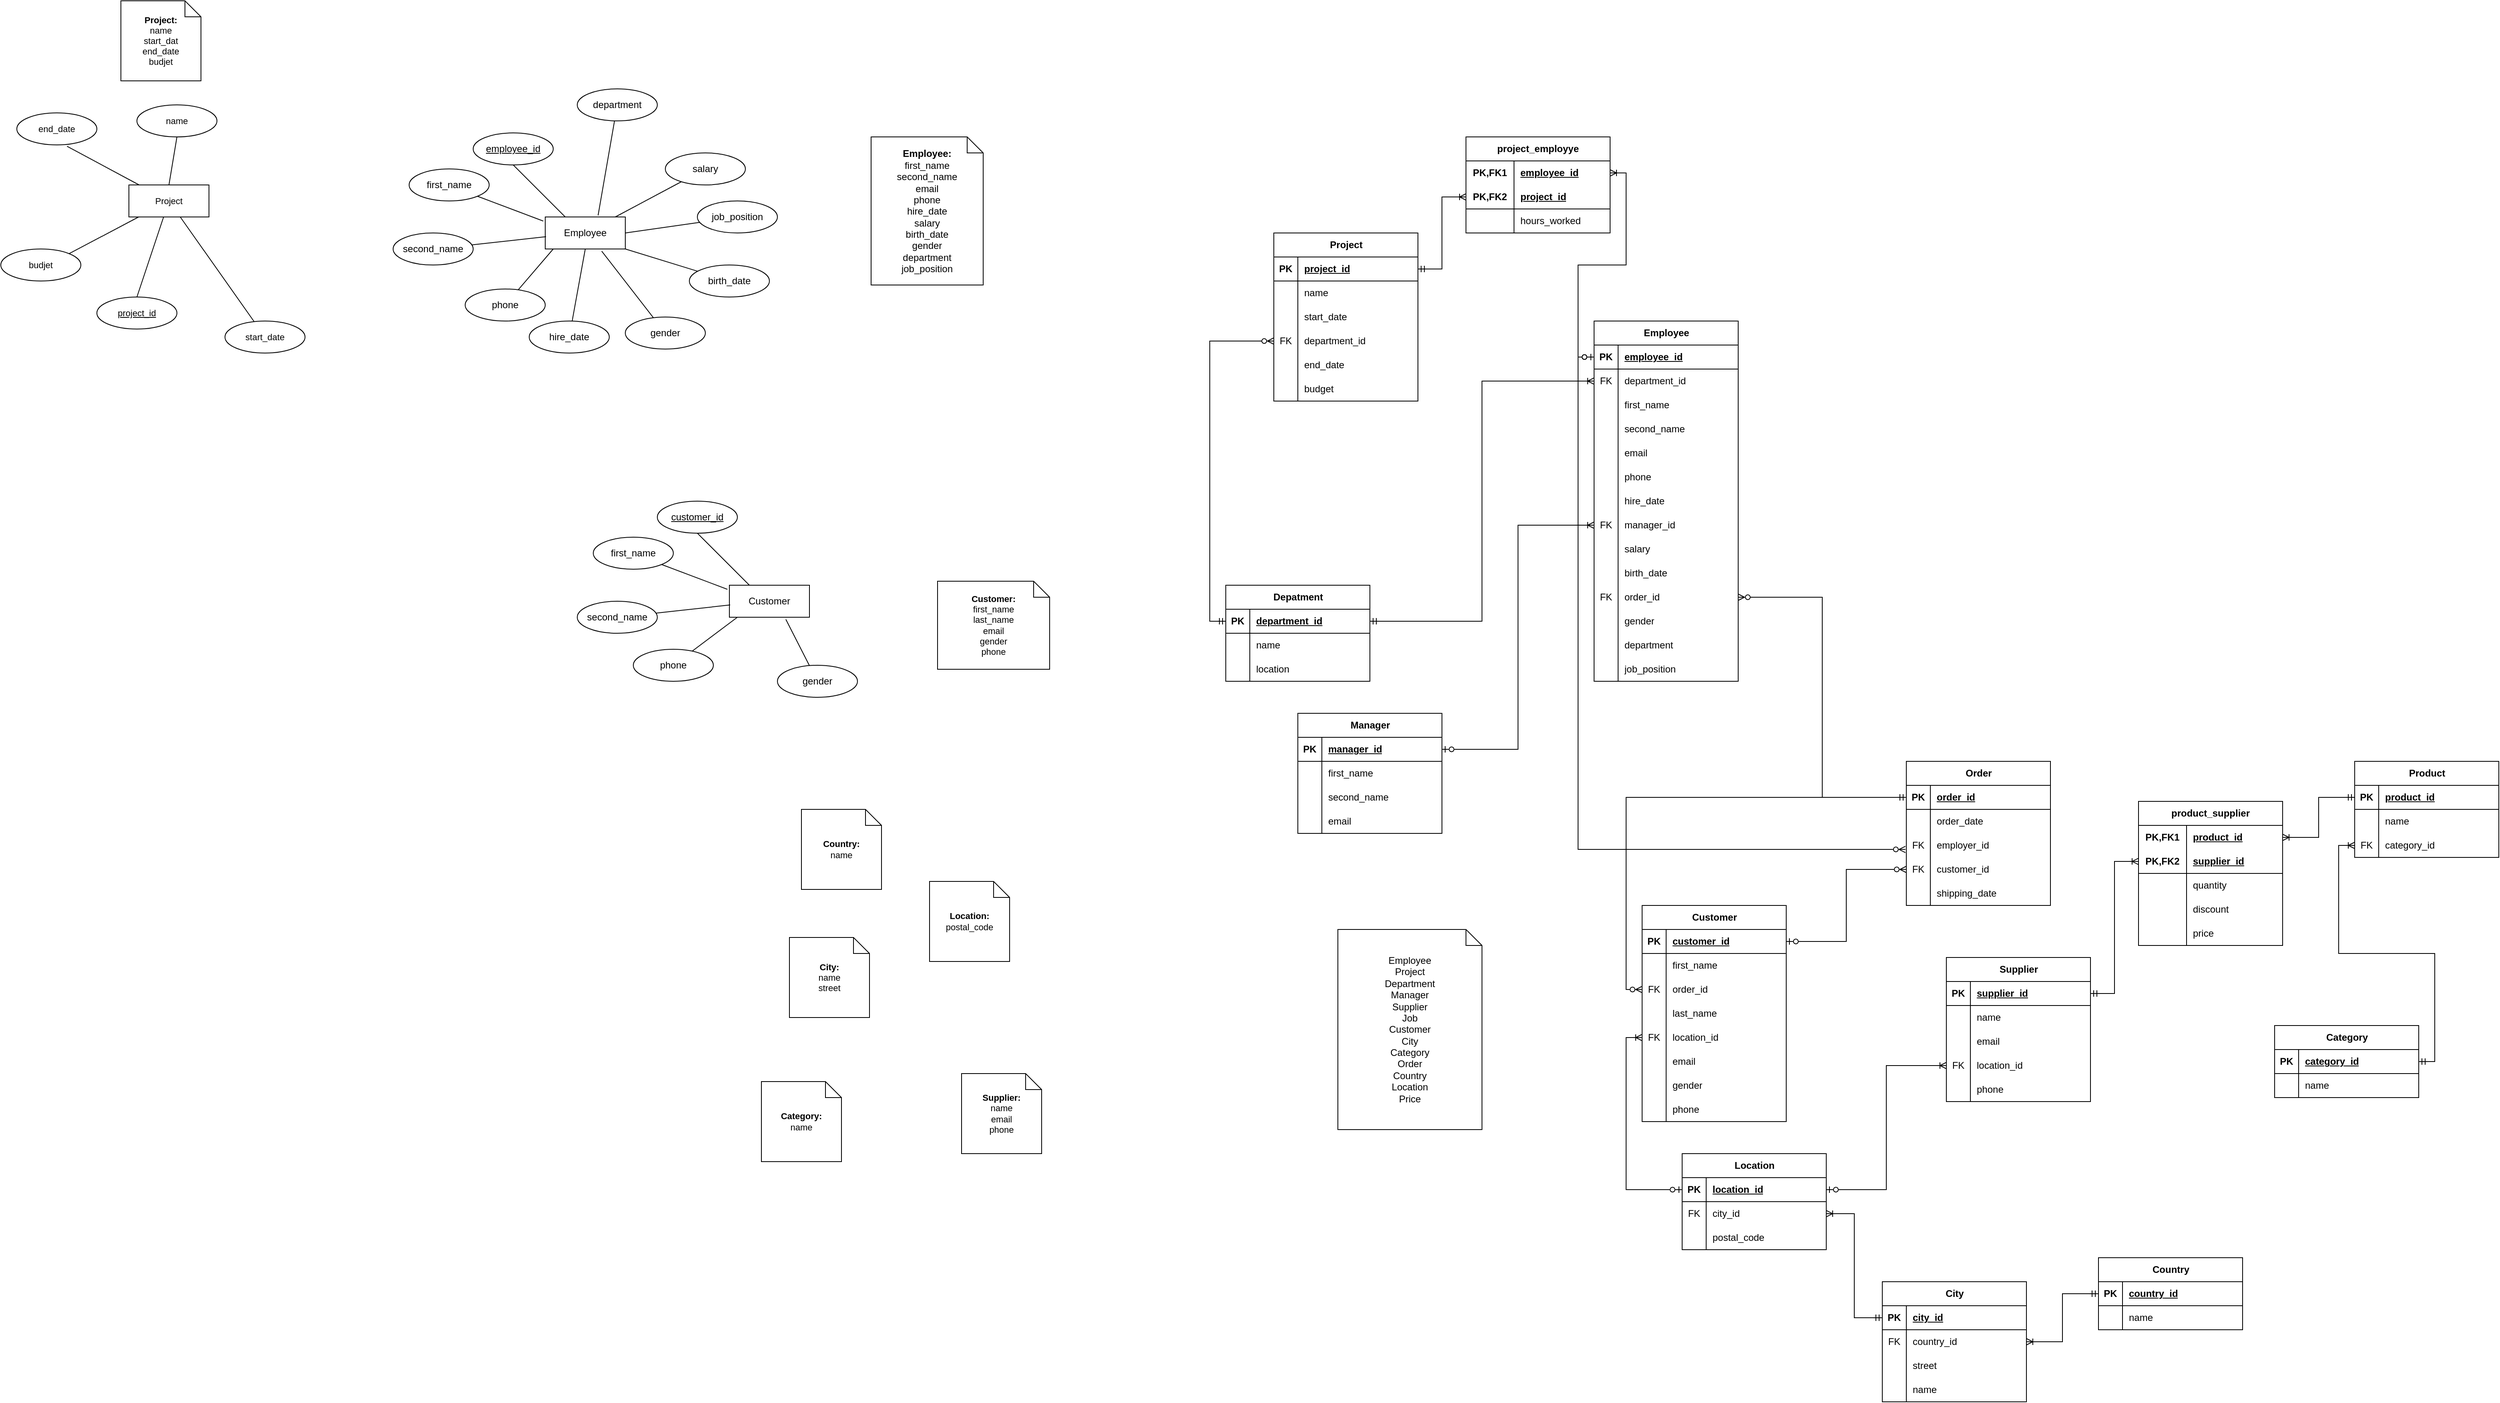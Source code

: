 <mxfile version="21.1.4" type="github">
  <diagram name="Страница 1" id="ov523FjT3mJpRu71DV2n">
    <mxGraphModel dx="2759" dy="1896" grid="1" gridSize="10" guides="1" tooltips="1" connect="1" arrows="1" fold="1" page="1" pageScale="1" pageWidth="827" pageHeight="1169" background="none" math="0" shadow="0">
      <root>
        <mxCell id="0" />
        <mxCell id="1" parent="0" />
        <mxCell id="zPUTQCQw_UNsr4DKGTQt-1" value="Depatment" style="shape=table;startSize=30;container=1;collapsible=1;childLayout=tableLayout;fixedRows=1;rowLines=0;fontStyle=1;align=center;resizeLast=1;html=1;" vertex="1" parent="1">
          <mxGeometry x="-110" y="170" width="180" height="120" as="geometry" />
        </mxCell>
        <mxCell id="zPUTQCQw_UNsr4DKGTQt-2" value="" style="shape=tableRow;horizontal=0;startSize=0;swimlaneHead=0;swimlaneBody=0;fillColor=none;collapsible=0;dropTarget=0;points=[[0,0.5],[1,0.5]];portConstraint=eastwest;top=0;left=0;right=0;bottom=1;" vertex="1" parent="zPUTQCQw_UNsr4DKGTQt-1">
          <mxGeometry y="30" width="180" height="30" as="geometry" />
        </mxCell>
        <mxCell id="zPUTQCQw_UNsr4DKGTQt-3" value="PK" style="shape=partialRectangle;connectable=0;fillColor=none;top=0;left=0;bottom=0;right=0;fontStyle=1;overflow=hidden;whiteSpace=wrap;html=1;" vertex="1" parent="zPUTQCQw_UNsr4DKGTQt-2">
          <mxGeometry width="30" height="30" as="geometry">
            <mxRectangle width="30" height="30" as="alternateBounds" />
          </mxGeometry>
        </mxCell>
        <mxCell id="zPUTQCQw_UNsr4DKGTQt-4" value="department_id" style="shape=partialRectangle;connectable=0;fillColor=none;top=0;left=0;bottom=0;right=0;align=left;spacingLeft=6;fontStyle=5;overflow=hidden;whiteSpace=wrap;html=1;" vertex="1" parent="zPUTQCQw_UNsr4DKGTQt-2">
          <mxGeometry x="30" width="150" height="30" as="geometry">
            <mxRectangle width="150" height="30" as="alternateBounds" />
          </mxGeometry>
        </mxCell>
        <mxCell id="zPUTQCQw_UNsr4DKGTQt-5" value="" style="shape=tableRow;horizontal=0;startSize=0;swimlaneHead=0;swimlaneBody=0;fillColor=none;collapsible=0;dropTarget=0;points=[[0,0.5],[1,0.5]];portConstraint=eastwest;top=0;left=0;right=0;bottom=0;" vertex="1" parent="zPUTQCQw_UNsr4DKGTQt-1">
          <mxGeometry y="60" width="180" height="30" as="geometry" />
        </mxCell>
        <mxCell id="zPUTQCQw_UNsr4DKGTQt-6" value="" style="shape=partialRectangle;connectable=0;fillColor=none;top=0;left=0;bottom=0;right=0;editable=1;overflow=hidden;whiteSpace=wrap;html=1;" vertex="1" parent="zPUTQCQw_UNsr4DKGTQt-5">
          <mxGeometry width="30" height="30" as="geometry">
            <mxRectangle width="30" height="30" as="alternateBounds" />
          </mxGeometry>
        </mxCell>
        <mxCell id="zPUTQCQw_UNsr4DKGTQt-7" value="name" style="shape=partialRectangle;connectable=0;fillColor=none;top=0;left=0;bottom=0;right=0;align=left;spacingLeft=6;overflow=hidden;whiteSpace=wrap;html=1;" vertex="1" parent="zPUTQCQw_UNsr4DKGTQt-5">
          <mxGeometry x="30" width="150" height="30" as="geometry">
            <mxRectangle width="150" height="30" as="alternateBounds" />
          </mxGeometry>
        </mxCell>
        <mxCell id="zPUTQCQw_UNsr4DKGTQt-8" value="" style="shape=tableRow;horizontal=0;startSize=0;swimlaneHead=0;swimlaneBody=0;fillColor=none;collapsible=0;dropTarget=0;points=[[0,0.5],[1,0.5]];portConstraint=eastwest;top=0;left=0;right=0;bottom=0;" vertex="1" parent="zPUTQCQw_UNsr4DKGTQt-1">
          <mxGeometry y="90" width="180" height="30" as="geometry" />
        </mxCell>
        <mxCell id="zPUTQCQw_UNsr4DKGTQt-9" value="" style="shape=partialRectangle;connectable=0;fillColor=none;top=0;left=0;bottom=0;right=0;editable=1;overflow=hidden;whiteSpace=wrap;html=1;" vertex="1" parent="zPUTQCQw_UNsr4DKGTQt-8">
          <mxGeometry width="30" height="30" as="geometry">
            <mxRectangle width="30" height="30" as="alternateBounds" />
          </mxGeometry>
        </mxCell>
        <mxCell id="zPUTQCQw_UNsr4DKGTQt-10" value="location" style="shape=partialRectangle;connectable=0;fillColor=none;top=0;left=0;bottom=0;right=0;align=left;spacingLeft=6;overflow=hidden;whiteSpace=wrap;html=1;" vertex="1" parent="zPUTQCQw_UNsr4DKGTQt-8">
          <mxGeometry x="30" width="150" height="30" as="geometry">
            <mxRectangle width="150" height="30" as="alternateBounds" />
          </mxGeometry>
        </mxCell>
        <mxCell id="zPUTQCQw_UNsr4DKGTQt-15" value="Employee" style="shape=table;startSize=30;container=1;collapsible=1;childLayout=tableLayout;fixedRows=1;rowLines=0;fontStyle=1;align=center;resizeLast=1;html=1;" vertex="1" parent="1">
          <mxGeometry x="350" y="-160" width="180" height="450" as="geometry" />
        </mxCell>
        <mxCell id="zPUTQCQw_UNsr4DKGTQt-16" value="" style="shape=tableRow;horizontal=0;startSize=0;swimlaneHead=0;swimlaneBody=0;fillColor=none;collapsible=0;dropTarget=0;points=[[0,0.5],[1,0.5]];portConstraint=eastwest;top=0;left=0;right=0;bottom=1;" vertex="1" parent="zPUTQCQw_UNsr4DKGTQt-15">
          <mxGeometry y="30" width="180" height="30" as="geometry" />
        </mxCell>
        <mxCell id="zPUTQCQw_UNsr4DKGTQt-17" value="PK" style="shape=partialRectangle;connectable=0;fillColor=none;top=0;left=0;bottom=0;right=0;fontStyle=1;overflow=hidden;whiteSpace=wrap;html=1;" vertex="1" parent="zPUTQCQw_UNsr4DKGTQt-16">
          <mxGeometry width="30" height="30" as="geometry">
            <mxRectangle width="30" height="30" as="alternateBounds" />
          </mxGeometry>
        </mxCell>
        <mxCell id="zPUTQCQw_UNsr4DKGTQt-18" value="employee_id" style="shape=partialRectangle;connectable=0;fillColor=none;top=0;left=0;bottom=0;right=0;align=left;spacingLeft=6;fontStyle=5;overflow=hidden;whiteSpace=wrap;html=1;" vertex="1" parent="zPUTQCQw_UNsr4DKGTQt-16">
          <mxGeometry x="30" width="150" height="30" as="geometry">
            <mxRectangle width="150" height="30" as="alternateBounds" />
          </mxGeometry>
        </mxCell>
        <mxCell id="zPUTQCQw_UNsr4DKGTQt-221" value="" style="shape=tableRow;horizontal=0;startSize=0;swimlaneHead=0;swimlaneBody=0;fillColor=none;collapsible=0;dropTarget=0;points=[[0,0.5],[1,0.5]];portConstraint=eastwest;top=0;left=0;right=0;bottom=0;" vertex="1" parent="zPUTQCQw_UNsr4DKGTQt-15">
          <mxGeometry y="60" width="180" height="30" as="geometry" />
        </mxCell>
        <mxCell id="zPUTQCQw_UNsr4DKGTQt-222" value="FK" style="shape=partialRectangle;connectable=0;fillColor=none;top=0;left=0;bottom=0;right=0;fontStyle=0;overflow=hidden;whiteSpace=wrap;html=1;" vertex="1" parent="zPUTQCQw_UNsr4DKGTQt-221">
          <mxGeometry width="30" height="30" as="geometry">
            <mxRectangle width="30" height="30" as="alternateBounds" />
          </mxGeometry>
        </mxCell>
        <mxCell id="zPUTQCQw_UNsr4DKGTQt-223" value="department_id" style="shape=partialRectangle;connectable=0;fillColor=none;top=0;left=0;bottom=0;right=0;align=left;spacingLeft=6;fontStyle=0;overflow=hidden;whiteSpace=wrap;html=1;" vertex="1" parent="zPUTQCQw_UNsr4DKGTQt-221">
          <mxGeometry x="30" width="150" height="30" as="geometry">
            <mxRectangle width="150" height="30" as="alternateBounds" />
          </mxGeometry>
        </mxCell>
        <mxCell id="zPUTQCQw_UNsr4DKGTQt-19" value="" style="shape=tableRow;horizontal=0;startSize=0;swimlaneHead=0;swimlaneBody=0;fillColor=none;collapsible=0;dropTarget=0;points=[[0,0.5],[1,0.5]];portConstraint=eastwest;top=0;left=0;right=0;bottom=0;" vertex="1" parent="zPUTQCQw_UNsr4DKGTQt-15">
          <mxGeometry y="90" width="180" height="30" as="geometry" />
        </mxCell>
        <mxCell id="zPUTQCQw_UNsr4DKGTQt-20" value="" style="shape=partialRectangle;connectable=0;fillColor=none;top=0;left=0;bottom=0;right=0;editable=1;overflow=hidden;whiteSpace=wrap;html=1;" vertex="1" parent="zPUTQCQw_UNsr4DKGTQt-19">
          <mxGeometry width="30" height="30" as="geometry">
            <mxRectangle width="30" height="30" as="alternateBounds" />
          </mxGeometry>
        </mxCell>
        <mxCell id="zPUTQCQw_UNsr4DKGTQt-21" value="first_name" style="shape=partialRectangle;connectable=0;fillColor=none;top=0;left=0;bottom=0;right=0;align=left;spacingLeft=6;overflow=hidden;whiteSpace=wrap;html=1;" vertex="1" parent="zPUTQCQw_UNsr4DKGTQt-19">
          <mxGeometry x="30" width="150" height="30" as="geometry">
            <mxRectangle width="150" height="30" as="alternateBounds" />
          </mxGeometry>
        </mxCell>
        <mxCell id="zPUTQCQw_UNsr4DKGTQt-22" value="" style="shape=tableRow;horizontal=0;startSize=0;swimlaneHead=0;swimlaneBody=0;fillColor=none;collapsible=0;dropTarget=0;points=[[0,0.5],[1,0.5]];portConstraint=eastwest;top=0;left=0;right=0;bottom=0;" vertex="1" parent="zPUTQCQw_UNsr4DKGTQt-15">
          <mxGeometry y="120" width="180" height="30" as="geometry" />
        </mxCell>
        <mxCell id="zPUTQCQw_UNsr4DKGTQt-23" value="" style="shape=partialRectangle;connectable=0;fillColor=none;top=0;left=0;bottom=0;right=0;editable=1;overflow=hidden;whiteSpace=wrap;html=1;" vertex="1" parent="zPUTQCQw_UNsr4DKGTQt-22">
          <mxGeometry width="30" height="30" as="geometry">
            <mxRectangle width="30" height="30" as="alternateBounds" />
          </mxGeometry>
        </mxCell>
        <mxCell id="zPUTQCQw_UNsr4DKGTQt-24" value="second_name" style="shape=partialRectangle;connectable=0;fillColor=none;top=0;left=0;bottom=0;right=0;align=left;spacingLeft=6;overflow=hidden;whiteSpace=wrap;html=1;" vertex="1" parent="zPUTQCQw_UNsr4DKGTQt-22">
          <mxGeometry x="30" width="150" height="30" as="geometry">
            <mxRectangle width="150" height="30" as="alternateBounds" />
          </mxGeometry>
        </mxCell>
        <mxCell id="zPUTQCQw_UNsr4DKGTQt-25" value="" style="shape=tableRow;horizontal=0;startSize=0;swimlaneHead=0;swimlaneBody=0;fillColor=none;collapsible=0;dropTarget=0;points=[[0,0.5],[1,0.5]];portConstraint=eastwest;top=0;left=0;right=0;bottom=0;" vertex="1" parent="zPUTQCQw_UNsr4DKGTQt-15">
          <mxGeometry y="150" width="180" height="30" as="geometry" />
        </mxCell>
        <mxCell id="zPUTQCQw_UNsr4DKGTQt-26" value="" style="shape=partialRectangle;connectable=0;fillColor=none;top=0;left=0;bottom=0;right=0;editable=1;overflow=hidden;whiteSpace=wrap;html=1;" vertex="1" parent="zPUTQCQw_UNsr4DKGTQt-25">
          <mxGeometry width="30" height="30" as="geometry">
            <mxRectangle width="30" height="30" as="alternateBounds" />
          </mxGeometry>
        </mxCell>
        <mxCell id="zPUTQCQw_UNsr4DKGTQt-27" value="email" style="shape=partialRectangle;connectable=0;fillColor=none;top=0;left=0;bottom=0;right=0;align=left;spacingLeft=6;overflow=hidden;whiteSpace=wrap;html=1;" vertex="1" parent="zPUTQCQw_UNsr4DKGTQt-25">
          <mxGeometry x="30" width="150" height="30" as="geometry">
            <mxRectangle width="150" height="30" as="alternateBounds" />
          </mxGeometry>
        </mxCell>
        <mxCell id="zPUTQCQw_UNsr4DKGTQt-43" style="shape=tableRow;horizontal=0;startSize=0;swimlaneHead=0;swimlaneBody=0;fillColor=none;collapsible=0;dropTarget=0;points=[[0,0.5],[1,0.5]];portConstraint=eastwest;top=0;left=0;right=0;bottom=0;" vertex="1" parent="zPUTQCQw_UNsr4DKGTQt-15">
          <mxGeometry y="180" width="180" height="30" as="geometry" />
        </mxCell>
        <mxCell id="zPUTQCQw_UNsr4DKGTQt-44" style="shape=partialRectangle;connectable=0;fillColor=none;top=0;left=0;bottom=0;right=0;editable=1;overflow=hidden;whiteSpace=wrap;html=1;" vertex="1" parent="zPUTQCQw_UNsr4DKGTQt-43">
          <mxGeometry width="30" height="30" as="geometry">
            <mxRectangle width="30" height="30" as="alternateBounds" />
          </mxGeometry>
        </mxCell>
        <mxCell id="zPUTQCQw_UNsr4DKGTQt-45" value="phone" style="shape=partialRectangle;connectable=0;fillColor=none;top=0;left=0;bottom=0;right=0;align=left;spacingLeft=6;overflow=hidden;whiteSpace=wrap;html=1;" vertex="1" parent="zPUTQCQw_UNsr4DKGTQt-43">
          <mxGeometry x="30" width="150" height="30" as="geometry">
            <mxRectangle width="150" height="30" as="alternateBounds" />
          </mxGeometry>
        </mxCell>
        <mxCell id="zPUTQCQw_UNsr4DKGTQt-40" style="shape=tableRow;horizontal=0;startSize=0;swimlaneHead=0;swimlaneBody=0;fillColor=none;collapsible=0;dropTarget=0;points=[[0,0.5],[1,0.5]];portConstraint=eastwest;top=0;left=0;right=0;bottom=0;" vertex="1" parent="zPUTQCQw_UNsr4DKGTQt-15">
          <mxGeometry y="210" width="180" height="30" as="geometry" />
        </mxCell>
        <mxCell id="zPUTQCQw_UNsr4DKGTQt-41" style="shape=partialRectangle;connectable=0;fillColor=none;top=0;left=0;bottom=0;right=0;editable=1;overflow=hidden;whiteSpace=wrap;html=1;" vertex="1" parent="zPUTQCQw_UNsr4DKGTQt-40">
          <mxGeometry width="30" height="30" as="geometry">
            <mxRectangle width="30" height="30" as="alternateBounds" />
          </mxGeometry>
        </mxCell>
        <mxCell id="zPUTQCQw_UNsr4DKGTQt-42" value="hire_date" style="shape=partialRectangle;connectable=0;fillColor=none;top=0;left=0;bottom=0;right=0;align=left;spacingLeft=6;overflow=hidden;whiteSpace=wrap;html=1;" vertex="1" parent="zPUTQCQw_UNsr4DKGTQt-40">
          <mxGeometry x="30" width="150" height="30" as="geometry">
            <mxRectangle width="150" height="30" as="alternateBounds" />
          </mxGeometry>
        </mxCell>
        <mxCell id="zPUTQCQw_UNsr4DKGTQt-46" value="" style="shape=tableRow;horizontal=0;startSize=0;swimlaneHead=0;swimlaneBody=0;fillColor=none;collapsible=0;dropTarget=0;points=[[0,0.5],[1,0.5]];portConstraint=eastwest;top=0;left=0;right=0;bottom=0;" vertex="1" parent="zPUTQCQw_UNsr4DKGTQt-15">
          <mxGeometry y="240" width="180" height="30" as="geometry" />
        </mxCell>
        <mxCell id="zPUTQCQw_UNsr4DKGTQt-47" value="FK" style="shape=partialRectangle;connectable=0;fillColor=none;top=0;left=0;bottom=0;right=0;fontStyle=0;overflow=hidden;whiteSpace=wrap;html=1;" vertex="1" parent="zPUTQCQw_UNsr4DKGTQt-46">
          <mxGeometry width="30" height="30" as="geometry">
            <mxRectangle width="30" height="30" as="alternateBounds" />
          </mxGeometry>
        </mxCell>
        <mxCell id="zPUTQCQw_UNsr4DKGTQt-48" value="manager_id" style="shape=partialRectangle;connectable=0;fillColor=none;top=0;left=0;bottom=0;right=0;align=left;spacingLeft=6;fontStyle=0;overflow=hidden;whiteSpace=wrap;html=1;" vertex="1" parent="zPUTQCQw_UNsr4DKGTQt-46">
          <mxGeometry x="30" width="150" height="30" as="geometry">
            <mxRectangle width="150" height="30" as="alternateBounds" />
          </mxGeometry>
        </mxCell>
        <mxCell id="zPUTQCQw_UNsr4DKGTQt-37" style="shape=tableRow;horizontal=0;startSize=0;swimlaneHead=0;swimlaneBody=0;fillColor=none;collapsible=0;dropTarget=0;points=[[0,0.5],[1,0.5]];portConstraint=eastwest;top=0;left=0;right=0;bottom=0;" vertex="1" parent="zPUTQCQw_UNsr4DKGTQt-15">
          <mxGeometry y="270" width="180" height="30" as="geometry" />
        </mxCell>
        <mxCell id="zPUTQCQw_UNsr4DKGTQt-38" style="shape=partialRectangle;connectable=0;fillColor=none;top=0;left=0;bottom=0;right=0;editable=1;overflow=hidden;whiteSpace=wrap;html=1;" vertex="1" parent="zPUTQCQw_UNsr4DKGTQt-37">
          <mxGeometry width="30" height="30" as="geometry">
            <mxRectangle width="30" height="30" as="alternateBounds" />
          </mxGeometry>
        </mxCell>
        <mxCell id="zPUTQCQw_UNsr4DKGTQt-39" value="salary" style="shape=partialRectangle;connectable=0;fillColor=none;top=0;left=0;bottom=0;right=0;align=left;spacingLeft=6;overflow=hidden;whiteSpace=wrap;html=1;" vertex="1" parent="zPUTQCQw_UNsr4DKGTQt-37">
          <mxGeometry x="30" width="150" height="30" as="geometry">
            <mxRectangle width="150" height="30" as="alternateBounds" />
          </mxGeometry>
        </mxCell>
        <mxCell id="zPUTQCQw_UNsr4DKGTQt-34" style="shape=tableRow;horizontal=0;startSize=0;swimlaneHead=0;swimlaneBody=0;fillColor=none;collapsible=0;dropTarget=0;points=[[0,0.5],[1,0.5]];portConstraint=eastwest;top=0;left=0;right=0;bottom=0;" vertex="1" parent="zPUTQCQw_UNsr4DKGTQt-15">
          <mxGeometry y="300" width="180" height="30" as="geometry" />
        </mxCell>
        <mxCell id="zPUTQCQw_UNsr4DKGTQt-35" style="shape=partialRectangle;connectable=0;fillColor=none;top=0;left=0;bottom=0;right=0;editable=1;overflow=hidden;whiteSpace=wrap;html=1;" vertex="1" parent="zPUTQCQw_UNsr4DKGTQt-34">
          <mxGeometry width="30" height="30" as="geometry">
            <mxRectangle width="30" height="30" as="alternateBounds" />
          </mxGeometry>
        </mxCell>
        <mxCell id="zPUTQCQw_UNsr4DKGTQt-36" value="birth_date" style="shape=partialRectangle;connectable=0;fillColor=none;top=0;left=0;bottom=0;right=0;align=left;spacingLeft=6;overflow=hidden;whiteSpace=wrap;html=1;" vertex="1" parent="zPUTQCQw_UNsr4DKGTQt-34">
          <mxGeometry x="30" width="150" height="30" as="geometry">
            <mxRectangle width="150" height="30" as="alternateBounds" />
          </mxGeometry>
        </mxCell>
        <mxCell id="zPUTQCQw_UNsr4DKGTQt-391" value="" style="shape=tableRow;horizontal=0;startSize=0;swimlaneHead=0;swimlaneBody=0;fillColor=none;collapsible=0;dropTarget=0;points=[[0,0.5],[1,0.5]];portConstraint=eastwest;top=0;left=0;right=0;bottom=0;" vertex="1" parent="zPUTQCQw_UNsr4DKGTQt-15">
          <mxGeometry y="330" width="180" height="30" as="geometry" />
        </mxCell>
        <mxCell id="zPUTQCQw_UNsr4DKGTQt-392" value="FK" style="shape=partialRectangle;connectable=0;fillColor=none;top=0;left=0;bottom=0;right=0;fontStyle=0;overflow=hidden;whiteSpace=wrap;html=1;" vertex="1" parent="zPUTQCQw_UNsr4DKGTQt-391">
          <mxGeometry width="30" height="30" as="geometry">
            <mxRectangle width="30" height="30" as="alternateBounds" />
          </mxGeometry>
        </mxCell>
        <mxCell id="zPUTQCQw_UNsr4DKGTQt-393" value="order_id" style="shape=partialRectangle;connectable=0;fillColor=none;top=0;left=0;bottom=0;right=0;align=left;spacingLeft=6;fontStyle=0;overflow=hidden;whiteSpace=wrap;html=1;" vertex="1" parent="zPUTQCQw_UNsr4DKGTQt-391">
          <mxGeometry x="30" width="150" height="30" as="geometry">
            <mxRectangle width="150" height="30" as="alternateBounds" />
          </mxGeometry>
        </mxCell>
        <mxCell id="zPUTQCQw_UNsr4DKGTQt-31" style="shape=tableRow;horizontal=0;startSize=0;swimlaneHead=0;swimlaneBody=0;fillColor=none;collapsible=0;dropTarget=0;points=[[0,0.5],[1,0.5]];portConstraint=eastwest;top=0;left=0;right=0;bottom=0;" vertex="1" parent="zPUTQCQw_UNsr4DKGTQt-15">
          <mxGeometry y="360" width="180" height="30" as="geometry" />
        </mxCell>
        <mxCell id="zPUTQCQw_UNsr4DKGTQt-32" style="shape=partialRectangle;connectable=0;fillColor=none;top=0;left=0;bottom=0;right=0;editable=1;overflow=hidden;whiteSpace=wrap;html=1;" vertex="1" parent="zPUTQCQw_UNsr4DKGTQt-31">
          <mxGeometry width="30" height="30" as="geometry">
            <mxRectangle width="30" height="30" as="alternateBounds" />
          </mxGeometry>
        </mxCell>
        <mxCell id="zPUTQCQw_UNsr4DKGTQt-33" value="gender" style="shape=partialRectangle;connectable=0;fillColor=none;top=0;left=0;bottom=0;right=0;align=left;spacingLeft=6;overflow=hidden;whiteSpace=wrap;html=1;" vertex="1" parent="zPUTQCQw_UNsr4DKGTQt-31">
          <mxGeometry x="30" width="150" height="30" as="geometry">
            <mxRectangle width="150" height="30" as="alternateBounds" />
          </mxGeometry>
        </mxCell>
        <mxCell id="zPUTQCQw_UNsr4DKGTQt-28" style="shape=tableRow;horizontal=0;startSize=0;swimlaneHead=0;swimlaneBody=0;fillColor=none;collapsible=0;dropTarget=0;points=[[0,0.5],[1,0.5]];portConstraint=eastwest;top=0;left=0;right=0;bottom=0;" vertex="1" parent="zPUTQCQw_UNsr4DKGTQt-15">
          <mxGeometry y="390" width="180" height="30" as="geometry" />
        </mxCell>
        <mxCell id="zPUTQCQw_UNsr4DKGTQt-29" style="shape=partialRectangle;connectable=0;fillColor=none;top=0;left=0;bottom=0;right=0;editable=1;overflow=hidden;whiteSpace=wrap;html=1;" vertex="1" parent="zPUTQCQw_UNsr4DKGTQt-28">
          <mxGeometry width="30" height="30" as="geometry">
            <mxRectangle width="30" height="30" as="alternateBounds" />
          </mxGeometry>
        </mxCell>
        <mxCell id="zPUTQCQw_UNsr4DKGTQt-30" value="department" style="shape=partialRectangle;connectable=0;fillColor=none;top=0;left=0;bottom=0;right=0;align=left;spacingLeft=6;overflow=hidden;whiteSpace=wrap;html=1;" vertex="1" parent="zPUTQCQw_UNsr4DKGTQt-28">
          <mxGeometry x="30" width="150" height="30" as="geometry">
            <mxRectangle width="150" height="30" as="alternateBounds" />
          </mxGeometry>
        </mxCell>
        <mxCell id="zPUTQCQw_UNsr4DKGTQt-49" style="shape=tableRow;horizontal=0;startSize=0;swimlaneHead=0;swimlaneBody=0;fillColor=none;collapsible=0;dropTarget=0;points=[[0,0.5],[1,0.5]];portConstraint=eastwest;top=0;left=0;right=0;bottom=0;" vertex="1" parent="zPUTQCQw_UNsr4DKGTQt-15">
          <mxGeometry y="420" width="180" height="30" as="geometry" />
        </mxCell>
        <mxCell id="zPUTQCQw_UNsr4DKGTQt-50" style="shape=partialRectangle;connectable=0;fillColor=none;top=0;left=0;bottom=0;right=0;editable=1;overflow=hidden;whiteSpace=wrap;html=1;" vertex="1" parent="zPUTQCQw_UNsr4DKGTQt-49">
          <mxGeometry width="30" height="30" as="geometry">
            <mxRectangle width="30" height="30" as="alternateBounds" />
          </mxGeometry>
        </mxCell>
        <mxCell id="zPUTQCQw_UNsr4DKGTQt-51" value="job_position" style="shape=partialRectangle;connectable=0;fillColor=none;top=0;left=0;bottom=0;right=0;align=left;spacingLeft=6;overflow=hidden;whiteSpace=wrap;html=1;" vertex="1" parent="zPUTQCQw_UNsr4DKGTQt-49">
          <mxGeometry x="30" width="150" height="30" as="geometry">
            <mxRectangle width="150" height="30" as="alternateBounds" />
          </mxGeometry>
        </mxCell>
        <mxCell id="zPUTQCQw_UNsr4DKGTQt-52" value="Project" style="shape=table;startSize=30;container=1;collapsible=1;childLayout=tableLayout;fixedRows=1;rowLines=0;fontStyle=1;align=center;resizeLast=1;html=1;" vertex="1" parent="1">
          <mxGeometry x="-50" y="-270" width="180" height="210" as="geometry" />
        </mxCell>
        <mxCell id="zPUTQCQw_UNsr4DKGTQt-53" value="" style="shape=tableRow;horizontal=0;startSize=0;swimlaneHead=0;swimlaneBody=0;fillColor=none;collapsible=0;dropTarget=0;points=[[0,0.5],[1,0.5]];portConstraint=eastwest;top=0;left=0;right=0;bottom=1;" vertex="1" parent="zPUTQCQw_UNsr4DKGTQt-52">
          <mxGeometry y="30" width="180" height="30" as="geometry" />
        </mxCell>
        <mxCell id="zPUTQCQw_UNsr4DKGTQt-54" value="PK" style="shape=partialRectangle;connectable=0;fillColor=none;top=0;left=0;bottom=0;right=0;fontStyle=1;overflow=hidden;whiteSpace=wrap;html=1;" vertex="1" parent="zPUTQCQw_UNsr4DKGTQt-53">
          <mxGeometry width="30" height="30" as="geometry">
            <mxRectangle width="30" height="30" as="alternateBounds" />
          </mxGeometry>
        </mxCell>
        <mxCell id="zPUTQCQw_UNsr4DKGTQt-55" value="project_id" style="shape=partialRectangle;connectable=0;fillColor=none;top=0;left=0;bottom=0;right=0;align=left;spacingLeft=6;fontStyle=5;overflow=hidden;whiteSpace=wrap;html=1;" vertex="1" parent="zPUTQCQw_UNsr4DKGTQt-53">
          <mxGeometry x="30" width="150" height="30" as="geometry">
            <mxRectangle width="150" height="30" as="alternateBounds" />
          </mxGeometry>
        </mxCell>
        <mxCell id="zPUTQCQw_UNsr4DKGTQt-56" value="" style="shape=tableRow;horizontal=0;startSize=0;swimlaneHead=0;swimlaneBody=0;fillColor=none;collapsible=0;dropTarget=0;points=[[0,0.5],[1,0.5]];portConstraint=eastwest;top=0;left=0;right=0;bottom=0;" vertex="1" parent="zPUTQCQw_UNsr4DKGTQt-52">
          <mxGeometry y="60" width="180" height="30" as="geometry" />
        </mxCell>
        <mxCell id="zPUTQCQw_UNsr4DKGTQt-57" value="" style="shape=partialRectangle;connectable=0;fillColor=none;top=0;left=0;bottom=0;right=0;editable=1;overflow=hidden;whiteSpace=wrap;html=1;" vertex="1" parent="zPUTQCQw_UNsr4DKGTQt-56">
          <mxGeometry width="30" height="30" as="geometry">
            <mxRectangle width="30" height="30" as="alternateBounds" />
          </mxGeometry>
        </mxCell>
        <mxCell id="zPUTQCQw_UNsr4DKGTQt-58" value="name" style="shape=partialRectangle;connectable=0;fillColor=none;top=0;left=0;bottom=0;right=0;align=left;spacingLeft=6;overflow=hidden;whiteSpace=wrap;html=1;" vertex="1" parent="zPUTQCQw_UNsr4DKGTQt-56">
          <mxGeometry x="30" width="150" height="30" as="geometry">
            <mxRectangle width="150" height="30" as="alternateBounds" />
          </mxGeometry>
        </mxCell>
        <mxCell id="zPUTQCQw_UNsr4DKGTQt-59" value="" style="shape=tableRow;horizontal=0;startSize=0;swimlaneHead=0;swimlaneBody=0;fillColor=none;collapsible=0;dropTarget=0;points=[[0,0.5],[1,0.5]];portConstraint=eastwest;top=0;left=0;right=0;bottom=0;" vertex="1" parent="zPUTQCQw_UNsr4DKGTQt-52">
          <mxGeometry y="90" width="180" height="30" as="geometry" />
        </mxCell>
        <mxCell id="zPUTQCQw_UNsr4DKGTQt-60" value="" style="shape=partialRectangle;connectable=0;fillColor=none;top=0;left=0;bottom=0;right=0;editable=1;overflow=hidden;whiteSpace=wrap;html=1;" vertex="1" parent="zPUTQCQw_UNsr4DKGTQt-59">
          <mxGeometry width="30" height="30" as="geometry">
            <mxRectangle width="30" height="30" as="alternateBounds" />
          </mxGeometry>
        </mxCell>
        <mxCell id="zPUTQCQw_UNsr4DKGTQt-61" value="start_date" style="shape=partialRectangle;connectable=0;fillColor=none;top=0;left=0;bottom=0;right=0;align=left;spacingLeft=6;overflow=hidden;whiteSpace=wrap;html=1;" vertex="1" parent="zPUTQCQw_UNsr4DKGTQt-59">
          <mxGeometry x="30" width="150" height="30" as="geometry">
            <mxRectangle width="150" height="30" as="alternateBounds" />
          </mxGeometry>
        </mxCell>
        <mxCell id="zPUTQCQw_UNsr4DKGTQt-354" value="" style="shape=tableRow;horizontal=0;startSize=0;swimlaneHead=0;swimlaneBody=0;fillColor=none;collapsible=0;dropTarget=0;points=[[0,0.5],[1,0.5]];portConstraint=eastwest;top=0;left=0;right=0;bottom=0;" vertex="1" parent="zPUTQCQw_UNsr4DKGTQt-52">
          <mxGeometry y="120" width="180" height="30" as="geometry" />
        </mxCell>
        <mxCell id="zPUTQCQw_UNsr4DKGTQt-355" value="FK" style="shape=partialRectangle;connectable=0;fillColor=none;top=0;left=0;bottom=0;right=0;fontStyle=0;overflow=hidden;whiteSpace=wrap;html=1;" vertex="1" parent="zPUTQCQw_UNsr4DKGTQt-354">
          <mxGeometry width="30" height="30" as="geometry">
            <mxRectangle width="30" height="30" as="alternateBounds" />
          </mxGeometry>
        </mxCell>
        <mxCell id="zPUTQCQw_UNsr4DKGTQt-356" value="department_id" style="shape=partialRectangle;connectable=0;fillColor=none;top=0;left=0;bottom=0;right=0;align=left;spacingLeft=6;fontStyle=0;overflow=hidden;whiteSpace=wrap;html=1;" vertex="1" parent="zPUTQCQw_UNsr4DKGTQt-354">
          <mxGeometry x="30" width="150" height="30" as="geometry">
            <mxRectangle width="150" height="30" as="alternateBounds" />
          </mxGeometry>
        </mxCell>
        <mxCell id="zPUTQCQw_UNsr4DKGTQt-62" value="" style="shape=tableRow;horizontal=0;startSize=0;swimlaneHead=0;swimlaneBody=0;fillColor=none;collapsible=0;dropTarget=0;points=[[0,0.5],[1,0.5]];portConstraint=eastwest;top=0;left=0;right=0;bottom=0;" vertex="1" parent="zPUTQCQw_UNsr4DKGTQt-52">
          <mxGeometry y="150" width="180" height="30" as="geometry" />
        </mxCell>
        <mxCell id="zPUTQCQw_UNsr4DKGTQt-63" value="" style="shape=partialRectangle;connectable=0;fillColor=none;top=0;left=0;bottom=0;right=0;editable=1;overflow=hidden;whiteSpace=wrap;html=1;" vertex="1" parent="zPUTQCQw_UNsr4DKGTQt-62">
          <mxGeometry width="30" height="30" as="geometry">
            <mxRectangle width="30" height="30" as="alternateBounds" />
          </mxGeometry>
        </mxCell>
        <mxCell id="zPUTQCQw_UNsr4DKGTQt-64" value="end_date" style="shape=partialRectangle;connectable=0;fillColor=none;top=0;left=0;bottom=0;right=0;align=left;spacingLeft=6;overflow=hidden;whiteSpace=wrap;html=1;" vertex="1" parent="zPUTQCQw_UNsr4DKGTQt-62">
          <mxGeometry x="30" width="150" height="30" as="geometry">
            <mxRectangle width="150" height="30" as="alternateBounds" />
          </mxGeometry>
        </mxCell>
        <mxCell id="zPUTQCQw_UNsr4DKGTQt-65" style="shape=tableRow;horizontal=0;startSize=0;swimlaneHead=0;swimlaneBody=0;fillColor=none;collapsible=0;dropTarget=0;points=[[0,0.5],[1,0.5]];portConstraint=eastwest;top=0;left=0;right=0;bottom=0;" vertex="1" parent="zPUTQCQw_UNsr4DKGTQt-52">
          <mxGeometry y="180" width="180" height="30" as="geometry" />
        </mxCell>
        <mxCell id="zPUTQCQw_UNsr4DKGTQt-66" style="shape=partialRectangle;connectable=0;fillColor=none;top=0;left=0;bottom=0;right=0;editable=1;overflow=hidden;whiteSpace=wrap;html=1;" vertex="1" parent="zPUTQCQw_UNsr4DKGTQt-65">
          <mxGeometry width="30" height="30" as="geometry">
            <mxRectangle width="30" height="30" as="alternateBounds" />
          </mxGeometry>
        </mxCell>
        <mxCell id="zPUTQCQw_UNsr4DKGTQt-67" value="budget" style="shape=partialRectangle;connectable=0;fillColor=none;top=0;left=0;bottom=0;right=0;align=left;spacingLeft=6;overflow=hidden;whiteSpace=wrap;html=1;" vertex="1" parent="zPUTQCQw_UNsr4DKGTQt-65">
          <mxGeometry x="30" width="150" height="30" as="geometry">
            <mxRectangle width="150" height="30" as="alternateBounds" />
          </mxGeometry>
        </mxCell>
        <mxCell id="zPUTQCQw_UNsr4DKGTQt-68" value="Customer" style="shape=table;startSize=30;container=1;collapsible=1;childLayout=tableLayout;fixedRows=1;rowLines=0;fontStyle=1;align=center;resizeLast=1;html=1;" vertex="1" parent="1">
          <mxGeometry x="410" y="570" width="180" height="270" as="geometry" />
        </mxCell>
        <mxCell id="zPUTQCQw_UNsr4DKGTQt-69" value="" style="shape=tableRow;horizontal=0;startSize=0;swimlaneHead=0;swimlaneBody=0;fillColor=none;collapsible=0;dropTarget=0;points=[[0,0.5],[1,0.5]];portConstraint=eastwest;top=0;left=0;right=0;bottom=1;" vertex="1" parent="zPUTQCQw_UNsr4DKGTQt-68">
          <mxGeometry y="30" width="180" height="30" as="geometry" />
        </mxCell>
        <mxCell id="zPUTQCQw_UNsr4DKGTQt-70" value="PK" style="shape=partialRectangle;connectable=0;fillColor=none;top=0;left=0;bottom=0;right=0;fontStyle=1;overflow=hidden;whiteSpace=wrap;html=1;" vertex="1" parent="zPUTQCQw_UNsr4DKGTQt-69">
          <mxGeometry width="30" height="30" as="geometry">
            <mxRectangle width="30" height="30" as="alternateBounds" />
          </mxGeometry>
        </mxCell>
        <mxCell id="zPUTQCQw_UNsr4DKGTQt-71" value="customer_id" style="shape=partialRectangle;connectable=0;fillColor=none;top=0;left=0;bottom=0;right=0;align=left;spacingLeft=6;fontStyle=5;overflow=hidden;whiteSpace=wrap;html=1;" vertex="1" parent="zPUTQCQw_UNsr4DKGTQt-69">
          <mxGeometry x="30" width="150" height="30" as="geometry">
            <mxRectangle width="150" height="30" as="alternateBounds" />
          </mxGeometry>
        </mxCell>
        <mxCell id="zPUTQCQw_UNsr4DKGTQt-72" value="" style="shape=tableRow;horizontal=0;startSize=0;swimlaneHead=0;swimlaneBody=0;fillColor=none;collapsible=0;dropTarget=0;points=[[0,0.5],[1,0.5]];portConstraint=eastwest;top=0;left=0;right=0;bottom=0;" vertex="1" parent="zPUTQCQw_UNsr4DKGTQt-68">
          <mxGeometry y="60" width="180" height="30" as="geometry" />
        </mxCell>
        <mxCell id="zPUTQCQw_UNsr4DKGTQt-73" value="" style="shape=partialRectangle;connectable=0;fillColor=none;top=0;left=0;bottom=0;right=0;editable=1;overflow=hidden;whiteSpace=wrap;html=1;" vertex="1" parent="zPUTQCQw_UNsr4DKGTQt-72">
          <mxGeometry width="30" height="30" as="geometry">
            <mxRectangle width="30" height="30" as="alternateBounds" />
          </mxGeometry>
        </mxCell>
        <mxCell id="zPUTQCQw_UNsr4DKGTQt-74" value="first_name" style="shape=partialRectangle;connectable=0;fillColor=none;top=0;left=0;bottom=0;right=0;align=left;spacingLeft=6;overflow=hidden;whiteSpace=wrap;html=1;" vertex="1" parent="zPUTQCQw_UNsr4DKGTQt-72">
          <mxGeometry x="30" width="150" height="30" as="geometry">
            <mxRectangle width="150" height="30" as="alternateBounds" />
          </mxGeometry>
        </mxCell>
        <mxCell id="zPUTQCQw_UNsr4DKGTQt-394" value="" style="shape=tableRow;horizontal=0;startSize=0;swimlaneHead=0;swimlaneBody=0;fillColor=none;collapsible=0;dropTarget=0;points=[[0,0.5],[1,0.5]];portConstraint=eastwest;top=0;left=0;right=0;bottom=0;" vertex="1" parent="zPUTQCQw_UNsr4DKGTQt-68">
          <mxGeometry y="90" width="180" height="30" as="geometry" />
        </mxCell>
        <mxCell id="zPUTQCQw_UNsr4DKGTQt-395" value="FK" style="shape=partialRectangle;connectable=0;fillColor=none;top=0;left=0;bottom=0;right=0;fontStyle=0;overflow=hidden;whiteSpace=wrap;html=1;" vertex="1" parent="zPUTQCQw_UNsr4DKGTQt-394">
          <mxGeometry width="30" height="30" as="geometry">
            <mxRectangle width="30" height="30" as="alternateBounds" />
          </mxGeometry>
        </mxCell>
        <mxCell id="zPUTQCQw_UNsr4DKGTQt-396" value="order_id" style="shape=partialRectangle;connectable=0;fillColor=none;top=0;left=0;bottom=0;right=0;align=left;spacingLeft=6;fontStyle=0;overflow=hidden;whiteSpace=wrap;html=1;" vertex="1" parent="zPUTQCQw_UNsr4DKGTQt-394">
          <mxGeometry x="30" width="150" height="30" as="geometry">
            <mxRectangle width="150" height="30" as="alternateBounds" />
          </mxGeometry>
        </mxCell>
        <mxCell id="zPUTQCQw_UNsr4DKGTQt-75" value="" style="shape=tableRow;horizontal=0;startSize=0;swimlaneHead=0;swimlaneBody=0;fillColor=none;collapsible=0;dropTarget=0;points=[[0,0.5],[1,0.5]];portConstraint=eastwest;top=0;left=0;right=0;bottom=0;" vertex="1" parent="zPUTQCQw_UNsr4DKGTQt-68">
          <mxGeometry y="120" width="180" height="30" as="geometry" />
        </mxCell>
        <mxCell id="zPUTQCQw_UNsr4DKGTQt-76" value="" style="shape=partialRectangle;connectable=0;fillColor=none;top=0;left=0;bottom=0;right=0;editable=1;overflow=hidden;whiteSpace=wrap;html=1;" vertex="1" parent="zPUTQCQw_UNsr4DKGTQt-75">
          <mxGeometry width="30" height="30" as="geometry">
            <mxRectangle width="30" height="30" as="alternateBounds" />
          </mxGeometry>
        </mxCell>
        <mxCell id="zPUTQCQw_UNsr4DKGTQt-77" value="last_name" style="shape=partialRectangle;connectable=0;fillColor=none;top=0;left=0;bottom=0;right=0;align=left;spacingLeft=6;overflow=hidden;whiteSpace=wrap;html=1;" vertex="1" parent="zPUTQCQw_UNsr4DKGTQt-75">
          <mxGeometry x="30" width="150" height="30" as="geometry">
            <mxRectangle width="150" height="30" as="alternateBounds" />
          </mxGeometry>
        </mxCell>
        <mxCell id="zPUTQCQw_UNsr4DKGTQt-379" value="" style="shape=tableRow;horizontal=0;startSize=0;swimlaneHead=0;swimlaneBody=0;fillColor=none;collapsible=0;dropTarget=0;points=[[0,0.5],[1,0.5]];portConstraint=eastwest;top=0;left=0;right=0;bottom=0;" vertex="1" parent="zPUTQCQw_UNsr4DKGTQt-68">
          <mxGeometry y="150" width="180" height="30" as="geometry" />
        </mxCell>
        <mxCell id="zPUTQCQw_UNsr4DKGTQt-380" value="FK" style="shape=partialRectangle;connectable=0;fillColor=none;top=0;left=0;bottom=0;right=0;fontStyle=0;overflow=hidden;whiteSpace=wrap;html=1;" vertex="1" parent="zPUTQCQw_UNsr4DKGTQt-379">
          <mxGeometry width="30" height="30" as="geometry">
            <mxRectangle width="30" height="30" as="alternateBounds" />
          </mxGeometry>
        </mxCell>
        <mxCell id="zPUTQCQw_UNsr4DKGTQt-381" value="location_id" style="shape=partialRectangle;connectable=0;fillColor=none;top=0;left=0;bottom=0;right=0;align=left;spacingLeft=6;fontStyle=0;overflow=hidden;whiteSpace=wrap;html=1;" vertex="1" parent="zPUTQCQw_UNsr4DKGTQt-379">
          <mxGeometry x="30" width="150" height="30" as="geometry">
            <mxRectangle width="150" height="30" as="alternateBounds" />
          </mxGeometry>
        </mxCell>
        <mxCell id="zPUTQCQw_UNsr4DKGTQt-78" value="" style="shape=tableRow;horizontal=0;startSize=0;swimlaneHead=0;swimlaneBody=0;fillColor=none;collapsible=0;dropTarget=0;points=[[0,0.5],[1,0.5]];portConstraint=eastwest;top=0;left=0;right=0;bottom=0;" vertex="1" parent="zPUTQCQw_UNsr4DKGTQt-68">
          <mxGeometry y="180" width="180" height="30" as="geometry" />
        </mxCell>
        <mxCell id="zPUTQCQw_UNsr4DKGTQt-79" value="" style="shape=partialRectangle;connectable=0;fillColor=none;top=0;left=0;bottom=0;right=0;editable=1;overflow=hidden;whiteSpace=wrap;html=1;" vertex="1" parent="zPUTQCQw_UNsr4DKGTQt-78">
          <mxGeometry width="30" height="30" as="geometry">
            <mxRectangle width="30" height="30" as="alternateBounds" />
          </mxGeometry>
        </mxCell>
        <mxCell id="zPUTQCQw_UNsr4DKGTQt-80" value="email" style="shape=partialRectangle;connectable=0;fillColor=none;top=0;left=0;bottom=0;right=0;align=left;spacingLeft=6;overflow=hidden;whiteSpace=wrap;html=1;" vertex="1" parent="zPUTQCQw_UNsr4DKGTQt-78">
          <mxGeometry x="30" width="150" height="30" as="geometry">
            <mxRectangle width="150" height="30" as="alternateBounds" />
          </mxGeometry>
        </mxCell>
        <mxCell id="zPUTQCQw_UNsr4DKGTQt-87" style="shape=tableRow;horizontal=0;startSize=0;swimlaneHead=0;swimlaneBody=0;fillColor=none;collapsible=0;dropTarget=0;points=[[0,0.5],[1,0.5]];portConstraint=eastwest;top=0;left=0;right=0;bottom=0;" vertex="1" parent="zPUTQCQw_UNsr4DKGTQt-68">
          <mxGeometry y="210" width="180" height="30" as="geometry" />
        </mxCell>
        <mxCell id="zPUTQCQw_UNsr4DKGTQt-88" style="shape=partialRectangle;connectable=0;fillColor=none;top=0;left=0;bottom=0;right=0;editable=1;overflow=hidden;whiteSpace=wrap;html=1;" vertex="1" parent="zPUTQCQw_UNsr4DKGTQt-87">
          <mxGeometry width="30" height="30" as="geometry">
            <mxRectangle width="30" height="30" as="alternateBounds" />
          </mxGeometry>
        </mxCell>
        <mxCell id="zPUTQCQw_UNsr4DKGTQt-89" value="gender" style="shape=partialRectangle;connectable=0;fillColor=none;top=0;left=0;bottom=0;right=0;align=left;spacingLeft=6;overflow=hidden;whiteSpace=wrap;html=1;" vertex="1" parent="zPUTQCQw_UNsr4DKGTQt-87">
          <mxGeometry x="30" width="150" height="30" as="geometry">
            <mxRectangle width="150" height="30" as="alternateBounds" />
          </mxGeometry>
        </mxCell>
        <mxCell id="zPUTQCQw_UNsr4DKGTQt-84" style="shape=tableRow;horizontal=0;startSize=0;swimlaneHead=0;swimlaneBody=0;fillColor=none;collapsible=0;dropTarget=0;points=[[0,0.5],[1,0.5]];portConstraint=eastwest;top=0;left=0;right=0;bottom=0;" vertex="1" parent="zPUTQCQw_UNsr4DKGTQt-68">
          <mxGeometry y="240" width="180" height="30" as="geometry" />
        </mxCell>
        <mxCell id="zPUTQCQw_UNsr4DKGTQt-85" style="shape=partialRectangle;connectable=0;fillColor=none;top=0;left=0;bottom=0;right=0;editable=1;overflow=hidden;whiteSpace=wrap;html=1;" vertex="1" parent="zPUTQCQw_UNsr4DKGTQt-84">
          <mxGeometry width="30" height="30" as="geometry">
            <mxRectangle width="30" height="30" as="alternateBounds" />
          </mxGeometry>
        </mxCell>
        <mxCell id="zPUTQCQw_UNsr4DKGTQt-86" value="phone" style="shape=partialRectangle;connectable=0;fillColor=none;top=0;left=0;bottom=0;right=0;align=left;spacingLeft=6;overflow=hidden;whiteSpace=wrap;html=1;" vertex="1" parent="zPUTQCQw_UNsr4DKGTQt-84">
          <mxGeometry x="30" width="150" height="30" as="geometry">
            <mxRectangle width="150" height="30" as="alternateBounds" />
          </mxGeometry>
        </mxCell>
        <mxCell id="zPUTQCQw_UNsr4DKGTQt-90" value="Location" style="shape=table;startSize=30;container=1;collapsible=1;childLayout=tableLayout;fixedRows=1;rowLines=0;fontStyle=1;align=center;resizeLast=1;html=1;" vertex="1" parent="1">
          <mxGeometry x="460" y="880" width="180" height="120" as="geometry" />
        </mxCell>
        <mxCell id="zPUTQCQw_UNsr4DKGTQt-91" value="" style="shape=tableRow;horizontal=0;startSize=0;swimlaneHead=0;swimlaneBody=0;fillColor=none;collapsible=0;dropTarget=0;points=[[0,0.5],[1,0.5]];portConstraint=eastwest;top=0;left=0;right=0;bottom=1;" vertex="1" parent="zPUTQCQw_UNsr4DKGTQt-90">
          <mxGeometry y="30" width="180" height="30" as="geometry" />
        </mxCell>
        <mxCell id="zPUTQCQw_UNsr4DKGTQt-92" value="PK" style="shape=partialRectangle;connectable=0;fillColor=none;top=0;left=0;bottom=0;right=0;fontStyle=1;overflow=hidden;whiteSpace=wrap;html=1;" vertex="1" parent="zPUTQCQw_UNsr4DKGTQt-91">
          <mxGeometry width="30" height="30" as="geometry">
            <mxRectangle width="30" height="30" as="alternateBounds" />
          </mxGeometry>
        </mxCell>
        <mxCell id="zPUTQCQw_UNsr4DKGTQt-93" value="location_id" style="shape=partialRectangle;connectable=0;fillColor=none;top=0;left=0;bottom=0;right=0;align=left;spacingLeft=6;fontStyle=5;overflow=hidden;whiteSpace=wrap;html=1;" vertex="1" parent="zPUTQCQw_UNsr4DKGTQt-91">
          <mxGeometry x="30" width="150" height="30" as="geometry">
            <mxRectangle width="150" height="30" as="alternateBounds" />
          </mxGeometry>
        </mxCell>
        <mxCell id="zPUTQCQw_UNsr4DKGTQt-346" value="" style="shape=tableRow;horizontal=0;startSize=0;swimlaneHead=0;swimlaneBody=0;fillColor=none;collapsible=0;dropTarget=0;points=[[0,0.5],[1,0.5]];portConstraint=eastwest;top=0;left=0;right=0;bottom=0;" vertex="1" parent="zPUTQCQw_UNsr4DKGTQt-90">
          <mxGeometry y="60" width="180" height="30" as="geometry" />
        </mxCell>
        <mxCell id="zPUTQCQw_UNsr4DKGTQt-347" value="FK" style="shape=partialRectangle;connectable=0;fillColor=none;top=0;left=0;bottom=0;right=0;fontStyle=0;overflow=hidden;whiteSpace=wrap;html=1;" vertex="1" parent="zPUTQCQw_UNsr4DKGTQt-346">
          <mxGeometry width="30" height="30" as="geometry">
            <mxRectangle width="30" height="30" as="alternateBounds" />
          </mxGeometry>
        </mxCell>
        <mxCell id="zPUTQCQw_UNsr4DKGTQt-348" value="city_id" style="shape=partialRectangle;connectable=0;fillColor=none;top=0;left=0;bottom=0;right=0;align=left;spacingLeft=6;fontStyle=0;overflow=hidden;whiteSpace=wrap;html=1;" vertex="1" parent="zPUTQCQw_UNsr4DKGTQt-346">
          <mxGeometry x="30" width="150" height="30" as="geometry">
            <mxRectangle width="150" height="30" as="alternateBounds" />
          </mxGeometry>
        </mxCell>
        <mxCell id="zPUTQCQw_UNsr4DKGTQt-100" value="" style="shape=tableRow;horizontal=0;startSize=0;swimlaneHead=0;swimlaneBody=0;fillColor=none;collapsible=0;dropTarget=0;points=[[0,0.5],[1,0.5]];portConstraint=eastwest;top=0;left=0;right=0;bottom=0;" vertex="1" parent="zPUTQCQw_UNsr4DKGTQt-90">
          <mxGeometry y="90" width="180" height="30" as="geometry" />
        </mxCell>
        <mxCell id="zPUTQCQw_UNsr4DKGTQt-101" value="" style="shape=partialRectangle;connectable=0;fillColor=none;top=0;left=0;bottom=0;right=0;editable=1;overflow=hidden;whiteSpace=wrap;html=1;" vertex="1" parent="zPUTQCQw_UNsr4DKGTQt-100">
          <mxGeometry width="30" height="30" as="geometry">
            <mxRectangle width="30" height="30" as="alternateBounds" />
          </mxGeometry>
        </mxCell>
        <mxCell id="zPUTQCQw_UNsr4DKGTQt-102" value="postal_code" style="shape=partialRectangle;connectable=0;fillColor=none;top=0;left=0;bottom=0;right=0;align=left;spacingLeft=6;overflow=hidden;whiteSpace=wrap;html=1;" vertex="1" parent="zPUTQCQw_UNsr4DKGTQt-100">
          <mxGeometry x="30" width="150" height="30" as="geometry">
            <mxRectangle width="150" height="30" as="alternateBounds" />
          </mxGeometry>
        </mxCell>
        <mxCell id="zPUTQCQw_UNsr4DKGTQt-106" value="City" style="shape=table;startSize=30;container=1;collapsible=1;childLayout=tableLayout;fixedRows=1;rowLines=0;fontStyle=1;align=center;resizeLast=1;html=1;" vertex="1" parent="1">
          <mxGeometry x="710" y="1040" width="180" height="150" as="geometry" />
        </mxCell>
        <mxCell id="zPUTQCQw_UNsr4DKGTQt-107" value="" style="shape=tableRow;horizontal=0;startSize=0;swimlaneHead=0;swimlaneBody=0;fillColor=none;collapsible=0;dropTarget=0;points=[[0,0.5],[1,0.5]];portConstraint=eastwest;top=0;left=0;right=0;bottom=1;" vertex="1" parent="zPUTQCQw_UNsr4DKGTQt-106">
          <mxGeometry y="30" width="180" height="30" as="geometry" />
        </mxCell>
        <mxCell id="zPUTQCQw_UNsr4DKGTQt-108" value="PK" style="shape=partialRectangle;connectable=0;fillColor=none;top=0;left=0;bottom=0;right=0;fontStyle=1;overflow=hidden;whiteSpace=wrap;html=1;" vertex="1" parent="zPUTQCQw_UNsr4DKGTQt-107">
          <mxGeometry width="30" height="30" as="geometry">
            <mxRectangle width="30" height="30" as="alternateBounds" />
          </mxGeometry>
        </mxCell>
        <mxCell id="zPUTQCQw_UNsr4DKGTQt-109" value="city_id" style="shape=partialRectangle;connectable=0;fillColor=none;top=0;left=0;bottom=0;right=0;align=left;spacingLeft=6;fontStyle=5;overflow=hidden;whiteSpace=wrap;html=1;" vertex="1" parent="zPUTQCQw_UNsr4DKGTQt-107">
          <mxGeometry x="30" width="150" height="30" as="geometry">
            <mxRectangle width="150" height="30" as="alternateBounds" />
          </mxGeometry>
        </mxCell>
        <mxCell id="zPUTQCQw_UNsr4DKGTQt-283" value="" style="shape=tableRow;horizontal=0;startSize=0;swimlaneHead=0;swimlaneBody=0;fillColor=none;collapsible=0;dropTarget=0;points=[[0,0.5],[1,0.5]];portConstraint=eastwest;top=0;left=0;right=0;bottom=0;" vertex="1" parent="zPUTQCQw_UNsr4DKGTQt-106">
          <mxGeometry y="60" width="180" height="30" as="geometry" />
        </mxCell>
        <mxCell id="zPUTQCQw_UNsr4DKGTQt-284" value="FK" style="shape=partialRectangle;connectable=0;fillColor=none;top=0;left=0;bottom=0;right=0;fontStyle=0;overflow=hidden;whiteSpace=wrap;html=1;" vertex="1" parent="zPUTQCQw_UNsr4DKGTQt-283">
          <mxGeometry width="30" height="30" as="geometry">
            <mxRectangle width="30" height="30" as="alternateBounds" />
          </mxGeometry>
        </mxCell>
        <mxCell id="zPUTQCQw_UNsr4DKGTQt-285" value="country_id" style="shape=partialRectangle;connectable=0;fillColor=none;top=0;left=0;bottom=0;right=0;align=left;spacingLeft=6;fontStyle=0;overflow=hidden;whiteSpace=wrap;html=1;" vertex="1" parent="zPUTQCQw_UNsr4DKGTQt-283">
          <mxGeometry x="30" width="150" height="30" as="geometry">
            <mxRectangle width="150" height="30" as="alternateBounds" />
          </mxGeometry>
        </mxCell>
        <mxCell id="zPUTQCQw_UNsr4DKGTQt-97" value="" style="shape=tableRow;horizontal=0;startSize=0;swimlaneHead=0;swimlaneBody=0;fillColor=none;collapsible=0;dropTarget=0;points=[[0,0.5],[1,0.5]];portConstraint=eastwest;top=0;left=0;right=0;bottom=0;" vertex="1" parent="zPUTQCQw_UNsr4DKGTQt-106">
          <mxGeometry y="90" width="180" height="30" as="geometry" />
        </mxCell>
        <mxCell id="zPUTQCQw_UNsr4DKGTQt-98" value="" style="shape=partialRectangle;connectable=0;fillColor=none;top=0;left=0;bottom=0;right=0;editable=1;overflow=hidden;whiteSpace=wrap;html=1;" vertex="1" parent="zPUTQCQw_UNsr4DKGTQt-97">
          <mxGeometry width="30" height="30" as="geometry">
            <mxRectangle width="30" height="30" as="alternateBounds" />
          </mxGeometry>
        </mxCell>
        <mxCell id="zPUTQCQw_UNsr4DKGTQt-99" value="street" style="shape=partialRectangle;connectable=0;fillColor=none;top=0;left=0;bottom=0;right=0;align=left;spacingLeft=6;overflow=hidden;whiteSpace=wrap;html=1;" vertex="1" parent="zPUTQCQw_UNsr4DKGTQt-97">
          <mxGeometry x="30" width="150" height="30" as="geometry">
            <mxRectangle width="150" height="30" as="alternateBounds" />
          </mxGeometry>
        </mxCell>
        <mxCell id="zPUTQCQw_UNsr4DKGTQt-110" value="" style="shape=tableRow;horizontal=0;startSize=0;swimlaneHead=0;swimlaneBody=0;fillColor=none;collapsible=0;dropTarget=0;points=[[0,0.5],[1,0.5]];portConstraint=eastwest;top=0;left=0;right=0;bottom=0;" vertex="1" parent="zPUTQCQw_UNsr4DKGTQt-106">
          <mxGeometry y="120" width="180" height="30" as="geometry" />
        </mxCell>
        <mxCell id="zPUTQCQw_UNsr4DKGTQt-111" value="" style="shape=partialRectangle;connectable=0;fillColor=none;top=0;left=0;bottom=0;right=0;editable=1;overflow=hidden;whiteSpace=wrap;html=1;" vertex="1" parent="zPUTQCQw_UNsr4DKGTQt-110">
          <mxGeometry width="30" height="30" as="geometry">
            <mxRectangle width="30" height="30" as="alternateBounds" />
          </mxGeometry>
        </mxCell>
        <mxCell id="zPUTQCQw_UNsr4DKGTQt-112" value="name" style="shape=partialRectangle;connectable=0;fillColor=none;top=0;left=0;bottom=0;right=0;align=left;spacingLeft=6;overflow=hidden;whiteSpace=wrap;html=1;" vertex="1" parent="zPUTQCQw_UNsr4DKGTQt-110">
          <mxGeometry x="30" width="150" height="30" as="geometry">
            <mxRectangle width="150" height="30" as="alternateBounds" />
          </mxGeometry>
        </mxCell>
        <mxCell id="zPUTQCQw_UNsr4DKGTQt-119" value="Country" style="shape=table;startSize=30;container=1;collapsible=1;childLayout=tableLayout;fixedRows=1;rowLines=0;fontStyle=1;align=center;resizeLast=1;html=1;" vertex="1" parent="1">
          <mxGeometry x="980" y="1010" width="180" height="90" as="geometry" />
        </mxCell>
        <mxCell id="zPUTQCQw_UNsr4DKGTQt-120" value="" style="shape=tableRow;horizontal=0;startSize=0;swimlaneHead=0;swimlaneBody=0;fillColor=none;collapsible=0;dropTarget=0;points=[[0,0.5],[1,0.5]];portConstraint=eastwest;top=0;left=0;right=0;bottom=1;" vertex="1" parent="zPUTQCQw_UNsr4DKGTQt-119">
          <mxGeometry y="30" width="180" height="30" as="geometry" />
        </mxCell>
        <mxCell id="zPUTQCQw_UNsr4DKGTQt-121" value="PK" style="shape=partialRectangle;connectable=0;fillColor=none;top=0;left=0;bottom=0;right=0;fontStyle=1;overflow=hidden;whiteSpace=wrap;html=1;" vertex="1" parent="zPUTQCQw_UNsr4DKGTQt-120">
          <mxGeometry width="30" height="30" as="geometry">
            <mxRectangle width="30" height="30" as="alternateBounds" />
          </mxGeometry>
        </mxCell>
        <mxCell id="zPUTQCQw_UNsr4DKGTQt-122" value="country_id" style="shape=partialRectangle;connectable=0;fillColor=none;top=0;left=0;bottom=0;right=0;align=left;spacingLeft=6;fontStyle=5;overflow=hidden;whiteSpace=wrap;html=1;" vertex="1" parent="zPUTQCQw_UNsr4DKGTQt-120">
          <mxGeometry x="30" width="150" height="30" as="geometry">
            <mxRectangle width="150" height="30" as="alternateBounds" />
          </mxGeometry>
        </mxCell>
        <mxCell id="zPUTQCQw_UNsr4DKGTQt-123" value="" style="shape=tableRow;horizontal=0;startSize=0;swimlaneHead=0;swimlaneBody=0;fillColor=none;collapsible=0;dropTarget=0;points=[[0,0.5],[1,0.5]];portConstraint=eastwest;top=0;left=0;right=0;bottom=0;" vertex="1" parent="zPUTQCQw_UNsr4DKGTQt-119">
          <mxGeometry y="60" width="180" height="30" as="geometry" />
        </mxCell>
        <mxCell id="zPUTQCQw_UNsr4DKGTQt-124" value="" style="shape=partialRectangle;connectable=0;fillColor=none;top=0;left=0;bottom=0;right=0;editable=1;overflow=hidden;whiteSpace=wrap;html=1;" vertex="1" parent="zPUTQCQw_UNsr4DKGTQt-123">
          <mxGeometry width="30" height="30" as="geometry">
            <mxRectangle width="30" height="30" as="alternateBounds" />
          </mxGeometry>
        </mxCell>
        <mxCell id="zPUTQCQw_UNsr4DKGTQt-125" value="name" style="shape=partialRectangle;connectable=0;fillColor=none;top=0;left=0;bottom=0;right=0;align=left;spacingLeft=6;overflow=hidden;whiteSpace=wrap;html=1;" vertex="1" parent="zPUTQCQw_UNsr4DKGTQt-123">
          <mxGeometry x="30" width="150" height="30" as="geometry">
            <mxRectangle width="150" height="30" as="alternateBounds" />
          </mxGeometry>
        </mxCell>
        <mxCell id="zPUTQCQw_UNsr4DKGTQt-132" value="Order" style="shape=table;startSize=30;container=1;collapsible=1;childLayout=tableLayout;fixedRows=1;rowLines=0;fontStyle=1;align=center;resizeLast=1;html=1;" vertex="1" parent="1">
          <mxGeometry x="740" y="390" width="180" height="180" as="geometry" />
        </mxCell>
        <mxCell id="zPUTQCQw_UNsr4DKGTQt-133" value="" style="shape=tableRow;horizontal=0;startSize=0;swimlaneHead=0;swimlaneBody=0;fillColor=none;collapsible=0;dropTarget=0;points=[[0,0.5],[1,0.5]];portConstraint=eastwest;top=0;left=0;right=0;bottom=1;" vertex="1" parent="zPUTQCQw_UNsr4DKGTQt-132">
          <mxGeometry y="30" width="180" height="30" as="geometry" />
        </mxCell>
        <mxCell id="zPUTQCQw_UNsr4DKGTQt-134" value="PK" style="shape=partialRectangle;connectable=0;fillColor=none;top=0;left=0;bottom=0;right=0;fontStyle=1;overflow=hidden;whiteSpace=wrap;html=1;" vertex="1" parent="zPUTQCQw_UNsr4DKGTQt-133">
          <mxGeometry width="30" height="30" as="geometry">
            <mxRectangle width="30" height="30" as="alternateBounds" />
          </mxGeometry>
        </mxCell>
        <mxCell id="zPUTQCQw_UNsr4DKGTQt-135" value="order_id" style="shape=partialRectangle;connectable=0;fillColor=none;top=0;left=0;bottom=0;right=0;align=left;spacingLeft=6;fontStyle=5;overflow=hidden;whiteSpace=wrap;html=1;" vertex="1" parent="zPUTQCQw_UNsr4DKGTQt-133">
          <mxGeometry x="30" width="150" height="30" as="geometry">
            <mxRectangle width="150" height="30" as="alternateBounds" />
          </mxGeometry>
        </mxCell>
        <mxCell id="zPUTQCQw_UNsr4DKGTQt-136" value="" style="shape=tableRow;horizontal=0;startSize=0;swimlaneHead=0;swimlaneBody=0;fillColor=none;collapsible=0;dropTarget=0;points=[[0,0.5],[1,0.5]];portConstraint=eastwest;top=0;left=0;right=0;bottom=0;" vertex="1" parent="zPUTQCQw_UNsr4DKGTQt-132">
          <mxGeometry y="60" width="180" height="30" as="geometry" />
        </mxCell>
        <mxCell id="zPUTQCQw_UNsr4DKGTQt-137" value="" style="shape=partialRectangle;connectable=0;fillColor=none;top=0;left=0;bottom=0;right=0;editable=1;overflow=hidden;whiteSpace=wrap;html=1;" vertex="1" parent="zPUTQCQw_UNsr4DKGTQt-136">
          <mxGeometry width="30" height="30" as="geometry">
            <mxRectangle width="30" height="30" as="alternateBounds" />
          </mxGeometry>
        </mxCell>
        <mxCell id="zPUTQCQw_UNsr4DKGTQt-138" value="order_date" style="shape=partialRectangle;connectable=0;fillColor=none;top=0;left=0;bottom=0;right=0;align=left;spacingLeft=6;overflow=hidden;whiteSpace=wrap;html=1;" vertex="1" parent="zPUTQCQw_UNsr4DKGTQt-136">
          <mxGeometry x="30" width="150" height="30" as="geometry">
            <mxRectangle width="150" height="30" as="alternateBounds" />
          </mxGeometry>
        </mxCell>
        <mxCell id="zPUTQCQw_UNsr4DKGTQt-309" value="" style="shape=tableRow;horizontal=0;startSize=0;swimlaneHead=0;swimlaneBody=0;fillColor=none;collapsible=0;dropTarget=0;points=[[0,0.5],[1,0.5]];portConstraint=eastwest;top=0;left=0;right=0;bottom=0;" vertex="1" parent="zPUTQCQw_UNsr4DKGTQt-132">
          <mxGeometry y="90" width="180" height="30" as="geometry" />
        </mxCell>
        <mxCell id="zPUTQCQw_UNsr4DKGTQt-310" value="FK" style="shape=partialRectangle;connectable=0;fillColor=none;top=0;left=0;bottom=0;right=0;fontStyle=0;overflow=hidden;whiteSpace=wrap;html=1;" vertex="1" parent="zPUTQCQw_UNsr4DKGTQt-309">
          <mxGeometry width="30" height="30" as="geometry">
            <mxRectangle width="30" height="30" as="alternateBounds" />
          </mxGeometry>
        </mxCell>
        <mxCell id="zPUTQCQw_UNsr4DKGTQt-311" value="employer_id" style="shape=partialRectangle;connectable=0;fillColor=none;top=0;left=0;bottom=0;right=0;align=left;spacingLeft=6;fontStyle=0;overflow=hidden;whiteSpace=wrap;html=1;" vertex="1" parent="zPUTQCQw_UNsr4DKGTQt-309">
          <mxGeometry x="30" width="150" height="30" as="geometry">
            <mxRectangle width="150" height="30" as="alternateBounds" />
          </mxGeometry>
        </mxCell>
        <mxCell id="zPUTQCQw_UNsr4DKGTQt-306" value="" style="shape=tableRow;horizontal=0;startSize=0;swimlaneHead=0;swimlaneBody=0;fillColor=none;collapsible=0;dropTarget=0;points=[[0,0.5],[1,0.5]];portConstraint=eastwest;top=0;left=0;right=0;bottom=0;" vertex="1" parent="zPUTQCQw_UNsr4DKGTQt-132">
          <mxGeometry y="120" width="180" height="30" as="geometry" />
        </mxCell>
        <mxCell id="zPUTQCQw_UNsr4DKGTQt-307" value="FK" style="shape=partialRectangle;connectable=0;fillColor=none;top=0;left=0;bottom=0;right=0;fontStyle=0;overflow=hidden;whiteSpace=wrap;html=1;" vertex="1" parent="zPUTQCQw_UNsr4DKGTQt-306">
          <mxGeometry width="30" height="30" as="geometry">
            <mxRectangle width="30" height="30" as="alternateBounds" />
          </mxGeometry>
        </mxCell>
        <mxCell id="zPUTQCQw_UNsr4DKGTQt-308" value="customer_id" style="shape=partialRectangle;connectable=0;fillColor=none;top=0;left=0;bottom=0;right=0;align=left;spacingLeft=6;fontStyle=0;overflow=hidden;whiteSpace=wrap;html=1;" vertex="1" parent="zPUTQCQw_UNsr4DKGTQt-306">
          <mxGeometry x="30" width="150" height="30" as="geometry">
            <mxRectangle width="150" height="30" as="alternateBounds" />
          </mxGeometry>
        </mxCell>
        <mxCell id="zPUTQCQw_UNsr4DKGTQt-139" value="" style="shape=tableRow;horizontal=0;startSize=0;swimlaneHead=0;swimlaneBody=0;fillColor=none;collapsible=0;dropTarget=0;points=[[0,0.5],[1,0.5]];portConstraint=eastwest;top=0;left=0;right=0;bottom=0;" vertex="1" parent="zPUTQCQw_UNsr4DKGTQt-132">
          <mxGeometry y="150" width="180" height="30" as="geometry" />
        </mxCell>
        <mxCell id="zPUTQCQw_UNsr4DKGTQt-140" value="" style="shape=partialRectangle;connectable=0;fillColor=none;top=0;left=0;bottom=0;right=0;editable=1;overflow=hidden;whiteSpace=wrap;html=1;" vertex="1" parent="zPUTQCQw_UNsr4DKGTQt-139">
          <mxGeometry width="30" height="30" as="geometry">
            <mxRectangle width="30" height="30" as="alternateBounds" />
          </mxGeometry>
        </mxCell>
        <mxCell id="zPUTQCQw_UNsr4DKGTQt-141" value="shipping_date" style="shape=partialRectangle;connectable=0;fillColor=none;top=0;left=0;bottom=0;right=0;align=left;spacingLeft=6;overflow=hidden;whiteSpace=wrap;html=1;" vertex="1" parent="zPUTQCQw_UNsr4DKGTQt-139">
          <mxGeometry x="30" width="150" height="30" as="geometry">
            <mxRectangle width="150" height="30" as="alternateBounds" />
          </mxGeometry>
        </mxCell>
        <mxCell id="zPUTQCQw_UNsr4DKGTQt-145" value="Supplier" style="shape=table;startSize=30;container=1;collapsible=1;childLayout=tableLayout;fixedRows=1;rowLines=0;fontStyle=1;align=center;resizeLast=1;html=1;" vertex="1" parent="1">
          <mxGeometry x="790" y="635" width="180" height="180" as="geometry" />
        </mxCell>
        <mxCell id="zPUTQCQw_UNsr4DKGTQt-146" value="" style="shape=tableRow;horizontal=0;startSize=0;swimlaneHead=0;swimlaneBody=0;fillColor=none;collapsible=0;dropTarget=0;points=[[0,0.5],[1,0.5]];portConstraint=eastwest;top=0;left=0;right=0;bottom=1;" vertex="1" parent="zPUTQCQw_UNsr4DKGTQt-145">
          <mxGeometry y="30" width="180" height="30" as="geometry" />
        </mxCell>
        <mxCell id="zPUTQCQw_UNsr4DKGTQt-147" value="PK" style="shape=partialRectangle;connectable=0;fillColor=none;top=0;left=0;bottom=0;right=0;fontStyle=1;overflow=hidden;whiteSpace=wrap;html=1;" vertex="1" parent="zPUTQCQw_UNsr4DKGTQt-146">
          <mxGeometry width="30" height="30" as="geometry">
            <mxRectangle width="30" height="30" as="alternateBounds" />
          </mxGeometry>
        </mxCell>
        <mxCell id="zPUTQCQw_UNsr4DKGTQt-148" value="supplier_id" style="shape=partialRectangle;connectable=0;fillColor=none;top=0;left=0;bottom=0;right=0;align=left;spacingLeft=6;fontStyle=5;overflow=hidden;whiteSpace=wrap;html=1;" vertex="1" parent="zPUTQCQw_UNsr4DKGTQt-146">
          <mxGeometry x="30" width="150" height="30" as="geometry">
            <mxRectangle width="150" height="30" as="alternateBounds" />
          </mxGeometry>
        </mxCell>
        <mxCell id="zPUTQCQw_UNsr4DKGTQt-149" value="" style="shape=tableRow;horizontal=0;startSize=0;swimlaneHead=0;swimlaneBody=0;fillColor=none;collapsible=0;dropTarget=0;points=[[0,0.5],[1,0.5]];portConstraint=eastwest;top=0;left=0;right=0;bottom=0;" vertex="1" parent="zPUTQCQw_UNsr4DKGTQt-145">
          <mxGeometry y="60" width="180" height="30" as="geometry" />
        </mxCell>
        <mxCell id="zPUTQCQw_UNsr4DKGTQt-150" value="" style="shape=partialRectangle;connectable=0;fillColor=none;top=0;left=0;bottom=0;right=0;editable=1;overflow=hidden;whiteSpace=wrap;html=1;" vertex="1" parent="zPUTQCQw_UNsr4DKGTQt-149">
          <mxGeometry width="30" height="30" as="geometry">
            <mxRectangle width="30" height="30" as="alternateBounds" />
          </mxGeometry>
        </mxCell>
        <mxCell id="zPUTQCQw_UNsr4DKGTQt-151" value="name" style="shape=partialRectangle;connectable=0;fillColor=none;top=0;left=0;bottom=0;right=0;align=left;spacingLeft=6;overflow=hidden;whiteSpace=wrap;html=1;" vertex="1" parent="zPUTQCQw_UNsr4DKGTQt-149">
          <mxGeometry x="30" width="150" height="30" as="geometry">
            <mxRectangle width="150" height="30" as="alternateBounds" />
          </mxGeometry>
        </mxCell>
        <mxCell id="zPUTQCQw_UNsr4DKGTQt-152" value="" style="shape=tableRow;horizontal=0;startSize=0;swimlaneHead=0;swimlaneBody=0;fillColor=none;collapsible=0;dropTarget=0;points=[[0,0.5],[1,0.5]];portConstraint=eastwest;top=0;left=0;right=0;bottom=0;" vertex="1" parent="zPUTQCQw_UNsr4DKGTQt-145">
          <mxGeometry y="90" width="180" height="30" as="geometry" />
        </mxCell>
        <mxCell id="zPUTQCQw_UNsr4DKGTQt-153" value="" style="shape=partialRectangle;connectable=0;fillColor=none;top=0;left=0;bottom=0;right=0;editable=1;overflow=hidden;whiteSpace=wrap;html=1;" vertex="1" parent="zPUTQCQw_UNsr4DKGTQt-152">
          <mxGeometry width="30" height="30" as="geometry">
            <mxRectangle width="30" height="30" as="alternateBounds" />
          </mxGeometry>
        </mxCell>
        <mxCell id="zPUTQCQw_UNsr4DKGTQt-154" value="email" style="shape=partialRectangle;connectable=0;fillColor=none;top=0;left=0;bottom=0;right=0;align=left;spacingLeft=6;overflow=hidden;whiteSpace=wrap;html=1;" vertex="1" parent="zPUTQCQw_UNsr4DKGTQt-152">
          <mxGeometry x="30" width="150" height="30" as="geometry">
            <mxRectangle width="150" height="30" as="alternateBounds" />
          </mxGeometry>
        </mxCell>
        <mxCell id="zPUTQCQw_UNsr4DKGTQt-382" value="" style="shape=tableRow;horizontal=0;startSize=0;swimlaneHead=0;swimlaneBody=0;fillColor=none;collapsible=0;dropTarget=0;points=[[0,0.5],[1,0.5]];portConstraint=eastwest;top=0;left=0;right=0;bottom=0;" vertex="1" parent="zPUTQCQw_UNsr4DKGTQt-145">
          <mxGeometry y="120" width="180" height="30" as="geometry" />
        </mxCell>
        <mxCell id="zPUTQCQw_UNsr4DKGTQt-383" value="FK" style="shape=partialRectangle;connectable=0;fillColor=none;top=0;left=0;bottom=0;right=0;fontStyle=0;overflow=hidden;whiteSpace=wrap;html=1;" vertex="1" parent="zPUTQCQw_UNsr4DKGTQt-382">
          <mxGeometry width="30" height="30" as="geometry">
            <mxRectangle width="30" height="30" as="alternateBounds" />
          </mxGeometry>
        </mxCell>
        <mxCell id="zPUTQCQw_UNsr4DKGTQt-384" value="location_id" style="shape=partialRectangle;connectable=0;fillColor=none;top=0;left=0;bottom=0;right=0;align=left;spacingLeft=6;fontStyle=0;overflow=hidden;whiteSpace=wrap;html=1;" vertex="1" parent="zPUTQCQw_UNsr4DKGTQt-382">
          <mxGeometry x="30" width="150" height="30" as="geometry">
            <mxRectangle width="150" height="30" as="alternateBounds" />
          </mxGeometry>
        </mxCell>
        <mxCell id="zPUTQCQw_UNsr4DKGTQt-158" style="shape=tableRow;horizontal=0;startSize=0;swimlaneHead=0;swimlaneBody=0;fillColor=none;collapsible=0;dropTarget=0;points=[[0,0.5],[1,0.5]];portConstraint=eastwest;top=0;left=0;right=0;bottom=0;" vertex="1" parent="zPUTQCQw_UNsr4DKGTQt-145">
          <mxGeometry y="150" width="180" height="30" as="geometry" />
        </mxCell>
        <mxCell id="zPUTQCQw_UNsr4DKGTQt-159" style="shape=partialRectangle;connectable=0;fillColor=none;top=0;left=0;bottom=0;right=0;editable=1;overflow=hidden;whiteSpace=wrap;html=1;" vertex="1" parent="zPUTQCQw_UNsr4DKGTQt-158">
          <mxGeometry width="30" height="30" as="geometry">
            <mxRectangle width="30" height="30" as="alternateBounds" />
          </mxGeometry>
        </mxCell>
        <mxCell id="zPUTQCQw_UNsr4DKGTQt-160" value="phone" style="shape=partialRectangle;connectable=0;fillColor=none;top=0;left=0;bottom=0;right=0;align=left;spacingLeft=6;overflow=hidden;whiteSpace=wrap;html=1;" vertex="1" parent="zPUTQCQw_UNsr4DKGTQt-158">
          <mxGeometry x="30" width="150" height="30" as="geometry">
            <mxRectangle width="150" height="30" as="alternateBounds" />
          </mxGeometry>
        </mxCell>
        <mxCell id="zPUTQCQw_UNsr4DKGTQt-161" value="Category" style="shape=table;startSize=30;container=1;collapsible=1;childLayout=tableLayout;fixedRows=1;rowLines=0;fontStyle=1;align=center;resizeLast=1;html=1;" vertex="1" parent="1">
          <mxGeometry x="1200" y="720" width="180" height="90" as="geometry" />
        </mxCell>
        <mxCell id="zPUTQCQw_UNsr4DKGTQt-162" value="" style="shape=tableRow;horizontal=0;startSize=0;swimlaneHead=0;swimlaneBody=0;fillColor=none;collapsible=0;dropTarget=0;points=[[0,0.5],[1,0.5]];portConstraint=eastwest;top=0;left=0;right=0;bottom=1;" vertex="1" parent="zPUTQCQw_UNsr4DKGTQt-161">
          <mxGeometry y="30" width="180" height="30" as="geometry" />
        </mxCell>
        <mxCell id="zPUTQCQw_UNsr4DKGTQt-163" value="PK" style="shape=partialRectangle;connectable=0;fillColor=none;top=0;left=0;bottom=0;right=0;fontStyle=1;overflow=hidden;whiteSpace=wrap;html=1;" vertex="1" parent="zPUTQCQw_UNsr4DKGTQt-162">
          <mxGeometry width="30" height="30" as="geometry">
            <mxRectangle width="30" height="30" as="alternateBounds" />
          </mxGeometry>
        </mxCell>
        <mxCell id="zPUTQCQw_UNsr4DKGTQt-164" value="category_id" style="shape=partialRectangle;connectable=0;fillColor=none;top=0;left=0;bottom=0;right=0;align=left;spacingLeft=6;fontStyle=5;overflow=hidden;whiteSpace=wrap;html=1;" vertex="1" parent="zPUTQCQw_UNsr4DKGTQt-162">
          <mxGeometry x="30" width="150" height="30" as="geometry">
            <mxRectangle width="150" height="30" as="alternateBounds" />
          </mxGeometry>
        </mxCell>
        <mxCell id="zPUTQCQw_UNsr4DKGTQt-165" value="" style="shape=tableRow;horizontal=0;startSize=0;swimlaneHead=0;swimlaneBody=0;fillColor=none;collapsible=0;dropTarget=0;points=[[0,0.5],[1,0.5]];portConstraint=eastwest;top=0;left=0;right=0;bottom=0;" vertex="1" parent="zPUTQCQw_UNsr4DKGTQt-161">
          <mxGeometry y="60" width="180" height="30" as="geometry" />
        </mxCell>
        <mxCell id="zPUTQCQw_UNsr4DKGTQt-166" value="" style="shape=partialRectangle;connectable=0;fillColor=none;top=0;left=0;bottom=0;right=0;editable=1;overflow=hidden;whiteSpace=wrap;html=1;" vertex="1" parent="zPUTQCQw_UNsr4DKGTQt-165">
          <mxGeometry width="30" height="30" as="geometry">
            <mxRectangle width="30" height="30" as="alternateBounds" />
          </mxGeometry>
        </mxCell>
        <mxCell id="zPUTQCQw_UNsr4DKGTQt-167" value="name" style="shape=partialRectangle;connectable=0;fillColor=none;top=0;left=0;bottom=0;right=0;align=left;spacingLeft=6;overflow=hidden;whiteSpace=wrap;html=1;" vertex="1" parent="zPUTQCQw_UNsr4DKGTQt-165">
          <mxGeometry x="30" width="150" height="30" as="geometry">
            <mxRectangle width="150" height="30" as="alternateBounds" />
          </mxGeometry>
        </mxCell>
        <mxCell id="zPUTQCQw_UNsr4DKGTQt-241" value="Manager" style="shape=table;startSize=30;container=1;collapsible=1;childLayout=tableLayout;fixedRows=1;rowLines=0;fontStyle=1;align=center;resizeLast=1;html=1;" vertex="1" parent="1">
          <mxGeometry x="-20" y="330" width="180" height="150" as="geometry" />
        </mxCell>
        <mxCell id="zPUTQCQw_UNsr4DKGTQt-242" value="" style="shape=tableRow;horizontal=0;startSize=0;swimlaneHead=0;swimlaneBody=0;fillColor=none;collapsible=0;dropTarget=0;points=[[0,0.5],[1,0.5]];portConstraint=eastwest;top=0;left=0;right=0;bottom=1;" vertex="1" parent="zPUTQCQw_UNsr4DKGTQt-241">
          <mxGeometry y="30" width="180" height="30" as="geometry" />
        </mxCell>
        <mxCell id="zPUTQCQw_UNsr4DKGTQt-243" value="PK" style="shape=partialRectangle;connectable=0;fillColor=none;top=0;left=0;bottom=0;right=0;fontStyle=1;overflow=hidden;whiteSpace=wrap;html=1;" vertex="1" parent="zPUTQCQw_UNsr4DKGTQt-242">
          <mxGeometry width="30" height="30" as="geometry">
            <mxRectangle width="30" height="30" as="alternateBounds" />
          </mxGeometry>
        </mxCell>
        <mxCell id="zPUTQCQw_UNsr4DKGTQt-244" value="manager_id" style="shape=partialRectangle;connectable=0;fillColor=none;top=0;left=0;bottom=0;right=0;align=left;spacingLeft=6;fontStyle=5;overflow=hidden;whiteSpace=wrap;html=1;" vertex="1" parent="zPUTQCQw_UNsr4DKGTQt-242">
          <mxGeometry x="30" width="150" height="30" as="geometry">
            <mxRectangle width="150" height="30" as="alternateBounds" />
          </mxGeometry>
        </mxCell>
        <mxCell id="zPUTQCQw_UNsr4DKGTQt-245" value="" style="shape=tableRow;horizontal=0;startSize=0;swimlaneHead=0;swimlaneBody=0;fillColor=none;collapsible=0;dropTarget=0;points=[[0,0.5],[1,0.5]];portConstraint=eastwest;top=0;left=0;right=0;bottom=0;" vertex="1" parent="zPUTQCQw_UNsr4DKGTQt-241">
          <mxGeometry y="60" width="180" height="30" as="geometry" />
        </mxCell>
        <mxCell id="zPUTQCQw_UNsr4DKGTQt-246" value="" style="shape=partialRectangle;connectable=0;fillColor=none;top=0;left=0;bottom=0;right=0;editable=1;overflow=hidden;whiteSpace=wrap;html=1;" vertex="1" parent="zPUTQCQw_UNsr4DKGTQt-245">
          <mxGeometry width="30" height="30" as="geometry">
            <mxRectangle width="30" height="30" as="alternateBounds" />
          </mxGeometry>
        </mxCell>
        <mxCell id="zPUTQCQw_UNsr4DKGTQt-247" value="first_name" style="shape=partialRectangle;connectable=0;fillColor=none;top=0;left=0;bottom=0;right=0;align=left;spacingLeft=6;overflow=hidden;whiteSpace=wrap;html=1;" vertex="1" parent="zPUTQCQw_UNsr4DKGTQt-245">
          <mxGeometry x="30" width="150" height="30" as="geometry">
            <mxRectangle width="150" height="30" as="alternateBounds" />
          </mxGeometry>
        </mxCell>
        <mxCell id="zPUTQCQw_UNsr4DKGTQt-248" value="" style="shape=tableRow;horizontal=0;startSize=0;swimlaneHead=0;swimlaneBody=0;fillColor=none;collapsible=0;dropTarget=0;points=[[0,0.5],[1,0.5]];portConstraint=eastwest;top=0;left=0;right=0;bottom=0;" vertex="1" parent="zPUTQCQw_UNsr4DKGTQt-241">
          <mxGeometry y="90" width="180" height="30" as="geometry" />
        </mxCell>
        <mxCell id="zPUTQCQw_UNsr4DKGTQt-249" value="" style="shape=partialRectangle;connectable=0;fillColor=none;top=0;left=0;bottom=0;right=0;editable=1;overflow=hidden;whiteSpace=wrap;html=1;" vertex="1" parent="zPUTQCQw_UNsr4DKGTQt-248">
          <mxGeometry width="30" height="30" as="geometry">
            <mxRectangle width="30" height="30" as="alternateBounds" />
          </mxGeometry>
        </mxCell>
        <mxCell id="zPUTQCQw_UNsr4DKGTQt-250" value="second_name" style="shape=partialRectangle;connectable=0;fillColor=none;top=0;left=0;bottom=0;right=0;align=left;spacingLeft=6;overflow=hidden;whiteSpace=wrap;html=1;" vertex="1" parent="zPUTQCQw_UNsr4DKGTQt-248">
          <mxGeometry x="30" width="150" height="30" as="geometry">
            <mxRectangle width="150" height="30" as="alternateBounds" />
          </mxGeometry>
        </mxCell>
        <mxCell id="zPUTQCQw_UNsr4DKGTQt-251" value="" style="shape=tableRow;horizontal=0;startSize=0;swimlaneHead=0;swimlaneBody=0;fillColor=none;collapsible=0;dropTarget=0;points=[[0,0.5],[1,0.5]];portConstraint=eastwest;top=0;left=0;right=0;bottom=0;" vertex="1" parent="zPUTQCQw_UNsr4DKGTQt-241">
          <mxGeometry y="120" width="180" height="30" as="geometry" />
        </mxCell>
        <mxCell id="zPUTQCQw_UNsr4DKGTQt-252" value="" style="shape=partialRectangle;connectable=0;fillColor=none;top=0;left=0;bottom=0;right=0;editable=1;overflow=hidden;whiteSpace=wrap;html=1;" vertex="1" parent="zPUTQCQw_UNsr4DKGTQt-251">
          <mxGeometry width="30" height="30" as="geometry">
            <mxRectangle width="30" height="30" as="alternateBounds" />
          </mxGeometry>
        </mxCell>
        <mxCell id="zPUTQCQw_UNsr4DKGTQt-253" value="email" style="shape=partialRectangle;connectable=0;fillColor=none;top=0;left=0;bottom=0;right=0;align=left;spacingLeft=6;overflow=hidden;whiteSpace=wrap;html=1;" vertex="1" parent="zPUTQCQw_UNsr4DKGTQt-251">
          <mxGeometry x="30" width="150" height="30" as="geometry">
            <mxRectangle width="150" height="30" as="alternateBounds" />
          </mxGeometry>
        </mxCell>
        <mxCell id="zPUTQCQw_UNsr4DKGTQt-281" value="Employee&lt;br&gt;Project&lt;br&gt;Department&lt;br&gt;Manager&lt;br&gt;Supplier&lt;br&gt;Job&lt;br&gt;Customer&lt;br&gt;City&lt;br&gt;Category&lt;br&gt;Order&lt;br&gt;Country&lt;br&gt;Location&lt;br&gt;Price" style="shape=note;size=20;whiteSpace=wrap;html=1;" vertex="1" parent="1">
          <mxGeometry x="30" y="600" width="180" height="250" as="geometry" />
        </mxCell>
        <mxCell id="zPUTQCQw_UNsr4DKGTQt-296" style="edgeStyle=orthogonalEdgeStyle;rounded=0;orthogonalLoop=1;jettySize=auto;html=1;startArrow=ERmandOne;startFill=0;endArrow=ERoneToMany;endFill=0;entryX=0;entryY=0.5;entryDx=0;entryDy=0;" edge="1" parent="1" source="zPUTQCQw_UNsr4DKGTQt-2" target="zPUTQCQw_UNsr4DKGTQt-221">
          <mxGeometry relative="1" as="geometry" />
        </mxCell>
        <mxCell id="zPUTQCQw_UNsr4DKGTQt-300" style="edgeStyle=orthogonalEdgeStyle;rounded=0;orthogonalLoop=1;jettySize=auto;html=1;entryX=0;entryY=0.5;entryDx=0;entryDy=0;startArrow=ERzeroToOne;startFill=0;endArrow=ERoneToMany;endFill=0;" edge="1" parent="1" source="zPUTQCQw_UNsr4DKGTQt-242" target="zPUTQCQw_UNsr4DKGTQt-46">
          <mxGeometry relative="1" as="geometry" />
        </mxCell>
        <mxCell id="zPUTQCQw_UNsr4DKGTQt-305" style="edgeStyle=orthogonalEdgeStyle;rounded=0;orthogonalLoop=1;jettySize=auto;html=1;startArrow=ERzeroToOne;startFill=0;endArrow=ERzeroToMany;endFill=0;entryX=0;entryY=0.5;entryDx=0;entryDy=0;" edge="1" parent="1" source="zPUTQCQw_UNsr4DKGTQt-69" target="zPUTQCQw_UNsr4DKGTQt-306">
          <mxGeometry relative="1" as="geometry">
            <mxPoint x="800" y="530" as="sourcePoint" />
          </mxGeometry>
        </mxCell>
        <mxCell id="zPUTQCQw_UNsr4DKGTQt-312" style="edgeStyle=orthogonalEdgeStyle;rounded=0;orthogonalLoop=1;jettySize=auto;html=1;entryX=-0.006;entryY=0.667;entryDx=0;entryDy=0;entryPerimeter=0;startArrow=ERzeroToOne;startFill=0;endArrow=ERzeroToMany;endFill=0;exitX=0;exitY=0.5;exitDx=0;exitDy=0;" edge="1" parent="1" source="zPUTQCQw_UNsr4DKGTQt-16" target="zPUTQCQw_UNsr4DKGTQt-309">
          <mxGeometry relative="1" as="geometry" />
        </mxCell>
        <mxCell id="zPUTQCQw_UNsr4DKGTQt-313" value="Product" style="shape=table;startSize=30;container=1;collapsible=1;childLayout=tableLayout;fixedRows=1;rowLines=0;fontStyle=1;align=center;resizeLast=1;html=1;" vertex="1" parent="1">
          <mxGeometry x="1300" y="390" width="180" height="120" as="geometry" />
        </mxCell>
        <mxCell id="zPUTQCQw_UNsr4DKGTQt-314" value="" style="shape=tableRow;horizontal=0;startSize=0;swimlaneHead=0;swimlaneBody=0;fillColor=none;collapsible=0;dropTarget=0;points=[[0,0.5],[1,0.5]];portConstraint=eastwest;top=0;left=0;right=0;bottom=1;" vertex="1" parent="zPUTQCQw_UNsr4DKGTQt-313">
          <mxGeometry y="30" width="180" height="30" as="geometry" />
        </mxCell>
        <mxCell id="zPUTQCQw_UNsr4DKGTQt-315" value="PK" style="shape=partialRectangle;connectable=0;fillColor=none;top=0;left=0;bottom=0;right=0;fontStyle=1;overflow=hidden;whiteSpace=wrap;html=1;" vertex="1" parent="zPUTQCQw_UNsr4DKGTQt-314">
          <mxGeometry width="30" height="30" as="geometry">
            <mxRectangle width="30" height="30" as="alternateBounds" />
          </mxGeometry>
        </mxCell>
        <mxCell id="zPUTQCQw_UNsr4DKGTQt-316" value="product_id" style="shape=partialRectangle;connectable=0;fillColor=none;top=0;left=0;bottom=0;right=0;align=left;spacingLeft=6;fontStyle=5;overflow=hidden;whiteSpace=wrap;html=1;" vertex="1" parent="zPUTQCQw_UNsr4DKGTQt-314">
          <mxGeometry x="30" width="150" height="30" as="geometry">
            <mxRectangle width="150" height="30" as="alternateBounds" />
          </mxGeometry>
        </mxCell>
        <mxCell id="zPUTQCQw_UNsr4DKGTQt-317" value="" style="shape=tableRow;horizontal=0;startSize=0;swimlaneHead=0;swimlaneBody=0;fillColor=none;collapsible=0;dropTarget=0;points=[[0,0.5],[1,0.5]];portConstraint=eastwest;top=0;left=0;right=0;bottom=0;" vertex="1" parent="zPUTQCQw_UNsr4DKGTQt-313">
          <mxGeometry y="60" width="180" height="30" as="geometry" />
        </mxCell>
        <mxCell id="zPUTQCQw_UNsr4DKGTQt-318" value="" style="shape=partialRectangle;connectable=0;fillColor=none;top=0;left=0;bottom=0;right=0;editable=1;overflow=hidden;whiteSpace=wrap;html=1;" vertex="1" parent="zPUTQCQw_UNsr4DKGTQt-317">
          <mxGeometry width="30" height="30" as="geometry">
            <mxRectangle width="30" height="30" as="alternateBounds" />
          </mxGeometry>
        </mxCell>
        <mxCell id="zPUTQCQw_UNsr4DKGTQt-319" value="name" style="shape=partialRectangle;connectable=0;fillColor=none;top=0;left=0;bottom=0;right=0;align=left;spacingLeft=6;overflow=hidden;whiteSpace=wrap;html=1;" vertex="1" parent="zPUTQCQw_UNsr4DKGTQt-317">
          <mxGeometry x="30" width="150" height="30" as="geometry">
            <mxRectangle width="150" height="30" as="alternateBounds" />
          </mxGeometry>
        </mxCell>
        <mxCell id="zPUTQCQw_UNsr4DKGTQt-342" value="" style="shape=tableRow;horizontal=0;startSize=0;swimlaneHead=0;swimlaneBody=0;fillColor=none;collapsible=0;dropTarget=0;points=[[0,0.5],[1,0.5]];portConstraint=eastwest;top=0;left=0;right=0;bottom=0;" vertex="1" parent="zPUTQCQw_UNsr4DKGTQt-313">
          <mxGeometry y="90" width="180" height="30" as="geometry" />
        </mxCell>
        <mxCell id="zPUTQCQw_UNsr4DKGTQt-343" value="FK" style="shape=partialRectangle;connectable=0;fillColor=none;top=0;left=0;bottom=0;right=0;fontStyle=0;overflow=hidden;whiteSpace=wrap;html=1;" vertex="1" parent="zPUTQCQw_UNsr4DKGTQt-342">
          <mxGeometry width="30" height="30" as="geometry">
            <mxRectangle width="30" height="30" as="alternateBounds" />
          </mxGeometry>
        </mxCell>
        <mxCell id="zPUTQCQw_UNsr4DKGTQt-344" value="category_id" style="shape=partialRectangle;connectable=0;fillColor=none;top=0;left=0;bottom=0;right=0;align=left;spacingLeft=6;fontStyle=0;overflow=hidden;whiteSpace=wrap;html=1;" vertex="1" parent="zPUTQCQw_UNsr4DKGTQt-342">
          <mxGeometry x="30" width="150" height="30" as="geometry">
            <mxRectangle width="150" height="30" as="alternateBounds" />
          </mxGeometry>
        </mxCell>
        <mxCell id="zPUTQCQw_UNsr4DKGTQt-326" style="edgeStyle=orthogonalEdgeStyle;rounded=0;orthogonalLoop=1;jettySize=auto;html=1;startArrow=ERoneToMany;startFill=0;endArrow=ERzeroToOne;endFill=0;exitX=0;exitY=0.5;exitDx=0;exitDy=0;" edge="1" parent="1" source="zPUTQCQw_UNsr4DKGTQt-382" target="zPUTQCQw_UNsr4DKGTQt-91">
          <mxGeometry relative="1" as="geometry">
            <mxPoint x="740" y="810" as="sourcePoint" />
          </mxGeometry>
        </mxCell>
        <mxCell id="zPUTQCQw_UNsr4DKGTQt-337" style="edgeStyle=orthogonalEdgeStyle;rounded=0;orthogonalLoop=1;jettySize=auto;html=1;entryX=1;entryY=0.5;entryDx=0;entryDy=0;endArrow=ERmandOne;endFill=0;startArrow=ERoneToMany;startFill=0;" edge="1" parent="1" source="zPUTQCQw_UNsr4DKGTQt-342" target="zPUTQCQw_UNsr4DKGTQt-162">
          <mxGeometry relative="1" as="geometry" />
        </mxCell>
        <mxCell id="zPUTQCQw_UNsr4DKGTQt-349" style="edgeStyle=orthogonalEdgeStyle;rounded=0;orthogonalLoop=1;jettySize=auto;html=1;entryX=1;entryY=0.5;entryDx=0;entryDy=0;startArrow=ERmandOne;startFill=0;endArrow=ERoneToMany;endFill=0;" edge="1" parent="1" source="zPUTQCQw_UNsr4DKGTQt-107" target="zPUTQCQw_UNsr4DKGTQt-346">
          <mxGeometry relative="1" as="geometry" />
        </mxCell>
        <mxCell id="zPUTQCQw_UNsr4DKGTQt-345" style="edgeStyle=orthogonalEdgeStyle;rounded=0;orthogonalLoop=1;jettySize=auto;html=1;startArrow=ERoneToMany;startFill=0;endArrow=ERmandOne;endFill=0;" edge="1" parent="1" source="zPUTQCQw_UNsr4DKGTQt-283" target="zPUTQCQw_UNsr4DKGTQt-120">
          <mxGeometry relative="1" as="geometry" />
        </mxCell>
        <mxCell id="zPUTQCQw_UNsr4DKGTQt-363" style="edgeStyle=orthogonalEdgeStyle;rounded=0;orthogonalLoop=1;jettySize=auto;html=1;entryX=1;entryY=0.5;entryDx=0;entryDy=0;startArrow=ERmandOne;startFill=0;endArrow=ERoneToMany;endFill=0;" edge="1" parent="1" source="zPUTQCQw_UNsr4DKGTQt-314" target="zPUTQCQw_UNsr4DKGTQt-366">
          <mxGeometry relative="1" as="geometry">
            <mxPoint x="1130" y="315" as="targetPoint" />
          </mxGeometry>
        </mxCell>
        <mxCell id="zPUTQCQw_UNsr4DKGTQt-365" value="product_supplier" style="shape=table;startSize=30;container=1;collapsible=1;childLayout=tableLayout;fixedRows=1;rowLines=0;fontStyle=1;align=center;resizeLast=1;html=1;whiteSpace=wrap;" vertex="1" parent="1">
          <mxGeometry x="1030" y="440" width="180" height="180" as="geometry" />
        </mxCell>
        <mxCell id="zPUTQCQw_UNsr4DKGTQt-366" value="" style="shape=tableRow;horizontal=0;startSize=0;swimlaneHead=0;swimlaneBody=0;fillColor=none;collapsible=0;dropTarget=0;points=[[0,0.5],[1,0.5]];portConstraint=eastwest;top=0;left=0;right=0;bottom=0;html=1;" vertex="1" parent="zPUTQCQw_UNsr4DKGTQt-365">
          <mxGeometry y="30" width="180" height="30" as="geometry" />
        </mxCell>
        <mxCell id="zPUTQCQw_UNsr4DKGTQt-367" value="PK,FK1" style="shape=partialRectangle;connectable=0;fillColor=none;top=0;left=0;bottom=0;right=0;fontStyle=1;overflow=hidden;html=1;whiteSpace=wrap;" vertex="1" parent="zPUTQCQw_UNsr4DKGTQt-366">
          <mxGeometry width="60" height="30" as="geometry">
            <mxRectangle width="60" height="30" as="alternateBounds" />
          </mxGeometry>
        </mxCell>
        <mxCell id="zPUTQCQw_UNsr4DKGTQt-368" value="product_id" style="shape=partialRectangle;connectable=0;fillColor=none;top=0;left=0;bottom=0;right=0;align=left;spacingLeft=6;fontStyle=5;overflow=hidden;html=1;whiteSpace=wrap;" vertex="1" parent="zPUTQCQw_UNsr4DKGTQt-366">
          <mxGeometry x="60" width="120" height="30" as="geometry">
            <mxRectangle width="120" height="30" as="alternateBounds" />
          </mxGeometry>
        </mxCell>
        <mxCell id="zPUTQCQw_UNsr4DKGTQt-369" value="" style="shape=tableRow;horizontal=0;startSize=0;swimlaneHead=0;swimlaneBody=0;fillColor=none;collapsible=0;dropTarget=0;points=[[0,0.5],[1,0.5]];portConstraint=eastwest;top=0;left=0;right=0;bottom=1;html=1;" vertex="1" parent="zPUTQCQw_UNsr4DKGTQt-365">
          <mxGeometry y="60" width="180" height="30" as="geometry" />
        </mxCell>
        <mxCell id="zPUTQCQw_UNsr4DKGTQt-370" value="PK,FK2" style="shape=partialRectangle;connectable=0;fillColor=none;top=0;left=0;bottom=0;right=0;fontStyle=1;overflow=hidden;html=1;whiteSpace=wrap;" vertex="1" parent="zPUTQCQw_UNsr4DKGTQt-369">
          <mxGeometry width="60" height="30" as="geometry">
            <mxRectangle width="60" height="30" as="alternateBounds" />
          </mxGeometry>
        </mxCell>
        <mxCell id="zPUTQCQw_UNsr4DKGTQt-371" value="supplier_id" style="shape=partialRectangle;connectable=0;fillColor=none;top=0;left=0;bottom=0;right=0;align=left;spacingLeft=6;fontStyle=5;overflow=hidden;html=1;whiteSpace=wrap;" vertex="1" parent="zPUTQCQw_UNsr4DKGTQt-369">
          <mxGeometry x="60" width="120" height="30" as="geometry">
            <mxRectangle width="120" height="30" as="alternateBounds" />
          </mxGeometry>
        </mxCell>
        <mxCell id="zPUTQCQw_UNsr4DKGTQt-372" value="" style="shape=tableRow;horizontal=0;startSize=0;swimlaneHead=0;swimlaneBody=0;fillColor=none;collapsible=0;dropTarget=0;points=[[0,0.5],[1,0.5]];portConstraint=eastwest;top=0;left=0;right=0;bottom=0;html=1;" vertex="1" parent="zPUTQCQw_UNsr4DKGTQt-365">
          <mxGeometry y="90" width="180" height="30" as="geometry" />
        </mxCell>
        <mxCell id="zPUTQCQw_UNsr4DKGTQt-373" value="" style="shape=partialRectangle;connectable=0;fillColor=none;top=0;left=0;bottom=0;right=0;editable=1;overflow=hidden;html=1;whiteSpace=wrap;" vertex="1" parent="zPUTQCQw_UNsr4DKGTQt-372">
          <mxGeometry width="60" height="30" as="geometry">
            <mxRectangle width="60" height="30" as="alternateBounds" />
          </mxGeometry>
        </mxCell>
        <mxCell id="zPUTQCQw_UNsr4DKGTQt-374" value="quantity" style="shape=partialRectangle;connectable=0;fillColor=none;top=0;left=0;bottom=0;right=0;align=left;spacingLeft=6;overflow=hidden;html=1;whiteSpace=wrap;" vertex="1" parent="zPUTQCQw_UNsr4DKGTQt-372">
          <mxGeometry x="60" width="120" height="30" as="geometry">
            <mxRectangle width="120" height="30" as="alternateBounds" />
          </mxGeometry>
        </mxCell>
        <mxCell id="zPUTQCQw_UNsr4DKGTQt-375" value="" style="shape=tableRow;horizontal=0;startSize=0;swimlaneHead=0;swimlaneBody=0;fillColor=none;collapsible=0;dropTarget=0;points=[[0,0.5],[1,0.5]];portConstraint=eastwest;top=0;left=0;right=0;bottom=0;html=1;" vertex="1" parent="zPUTQCQw_UNsr4DKGTQt-365">
          <mxGeometry y="120" width="180" height="30" as="geometry" />
        </mxCell>
        <mxCell id="zPUTQCQw_UNsr4DKGTQt-376" value="" style="shape=partialRectangle;connectable=0;fillColor=none;top=0;left=0;bottom=0;right=0;editable=1;overflow=hidden;html=1;whiteSpace=wrap;" vertex="1" parent="zPUTQCQw_UNsr4DKGTQt-375">
          <mxGeometry width="60" height="30" as="geometry">
            <mxRectangle width="60" height="30" as="alternateBounds" />
          </mxGeometry>
        </mxCell>
        <mxCell id="zPUTQCQw_UNsr4DKGTQt-377" value="discount" style="shape=partialRectangle;connectable=0;fillColor=none;top=0;left=0;bottom=0;right=0;align=left;spacingLeft=6;overflow=hidden;html=1;whiteSpace=wrap;" vertex="1" parent="zPUTQCQw_UNsr4DKGTQt-375">
          <mxGeometry x="60" width="120" height="30" as="geometry">
            <mxRectangle width="120" height="30" as="alternateBounds" />
          </mxGeometry>
        </mxCell>
        <mxCell id="zPUTQCQw_UNsr4DKGTQt-388" style="shape=tableRow;horizontal=0;startSize=0;swimlaneHead=0;swimlaneBody=0;fillColor=none;collapsible=0;dropTarget=0;points=[[0,0.5],[1,0.5]];portConstraint=eastwest;top=0;left=0;right=0;bottom=0;html=1;" vertex="1" parent="zPUTQCQw_UNsr4DKGTQt-365">
          <mxGeometry y="150" width="180" height="30" as="geometry" />
        </mxCell>
        <mxCell id="zPUTQCQw_UNsr4DKGTQt-389" style="shape=partialRectangle;connectable=0;fillColor=none;top=0;left=0;bottom=0;right=0;editable=1;overflow=hidden;html=1;whiteSpace=wrap;" vertex="1" parent="zPUTQCQw_UNsr4DKGTQt-388">
          <mxGeometry width="60" height="30" as="geometry">
            <mxRectangle width="60" height="30" as="alternateBounds" />
          </mxGeometry>
        </mxCell>
        <mxCell id="zPUTQCQw_UNsr4DKGTQt-390" value="price" style="shape=partialRectangle;connectable=0;fillColor=none;top=0;left=0;bottom=0;right=0;align=left;spacingLeft=6;overflow=hidden;html=1;whiteSpace=wrap;" vertex="1" parent="zPUTQCQw_UNsr4DKGTQt-388">
          <mxGeometry x="60" width="120" height="30" as="geometry">
            <mxRectangle width="120" height="30" as="alternateBounds" />
          </mxGeometry>
        </mxCell>
        <mxCell id="zPUTQCQw_UNsr4DKGTQt-378" style="edgeStyle=orthogonalEdgeStyle;rounded=0;orthogonalLoop=1;jettySize=auto;html=1;entryX=0;entryY=0.5;entryDx=0;entryDy=0;startArrow=ERmandOne;startFill=0;endArrow=ERoneToMany;endFill=0;" edge="1" parent="1" source="zPUTQCQw_UNsr4DKGTQt-146" target="zPUTQCQw_UNsr4DKGTQt-369">
          <mxGeometry relative="1" as="geometry" />
        </mxCell>
        <mxCell id="zPUTQCQw_UNsr4DKGTQt-304" style="edgeStyle=orthogonalEdgeStyle;rounded=0;orthogonalLoop=1;jettySize=auto;html=1;startArrow=ERzeroToOne;startFill=0;endArrow=ERoneToMany;endFill=0;entryX=0;entryY=0.5;entryDx=0;entryDy=0;exitX=0;exitY=0.5;exitDx=0;exitDy=0;" edge="1" parent="1" source="zPUTQCQw_UNsr4DKGTQt-91" target="zPUTQCQw_UNsr4DKGTQt-379">
          <mxGeometry relative="1" as="geometry">
            <mxPoint x="670" y="750" as="sourcePoint" />
            <mxPoint x="910" y="720" as="targetPoint" />
          </mxGeometry>
        </mxCell>
        <mxCell id="zPUTQCQw_UNsr4DKGTQt-350" style="edgeStyle=orthogonalEdgeStyle;rounded=0;orthogonalLoop=1;jettySize=auto;html=1;startArrow=ERmandOne;startFill=0;endArrow=ERzeroToMany;endFill=0;exitX=0;exitY=0.5;exitDx=0;exitDy=0;" edge="1" parent="1" source="zPUTQCQw_UNsr4DKGTQt-2" target="zPUTQCQw_UNsr4DKGTQt-354">
          <mxGeometry relative="1" as="geometry">
            <mxPoint x="-150" y="200.0" as="sourcePoint" />
          </mxGeometry>
        </mxCell>
        <mxCell id="zPUTQCQw_UNsr4DKGTQt-397" style="edgeStyle=orthogonalEdgeStyle;rounded=0;orthogonalLoop=1;jettySize=auto;html=1;entryX=0;entryY=0.5;entryDx=0;entryDy=0;startArrow=ERmandOne;startFill=0;endArrow=ERzeroToMany;endFill=0;" edge="1" parent="1" source="zPUTQCQw_UNsr4DKGTQt-133" target="zPUTQCQw_UNsr4DKGTQt-394">
          <mxGeometry relative="1" as="geometry" />
        </mxCell>
        <mxCell id="zPUTQCQw_UNsr4DKGTQt-398" style="edgeStyle=orthogonalEdgeStyle;rounded=0;orthogonalLoop=1;jettySize=auto;html=1;startArrow=ERmandOne;startFill=0;endArrow=ERzeroToMany;endFill=0;" edge="1" parent="1" source="zPUTQCQw_UNsr4DKGTQt-133" target="zPUTQCQw_UNsr4DKGTQt-391">
          <mxGeometry relative="1" as="geometry" />
        </mxCell>
        <mxCell id="zPUTQCQw_UNsr4DKGTQt-412" value="project_employye" style="shape=table;startSize=30;container=1;collapsible=1;childLayout=tableLayout;fixedRows=1;rowLines=0;fontStyle=1;align=center;resizeLast=1;html=1;whiteSpace=wrap;" vertex="1" parent="1">
          <mxGeometry x="190" y="-390" width="180" height="120" as="geometry" />
        </mxCell>
        <mxCell id="zPUTQCQw_UNsr4DKGTQt-413" value="" style="shape=tableRow;horizontal=0;startSize=0;swimlaneHead=0;swimlaneBody=0;fillColor=none;collapsible=0;dropTarget=0;points=[[0,0.5],[1,0.5]];portConstraint=eastwest;top=0;left=0;right=0;bottom=0;html=1;" vertex="1" parent="zPUTQCQw_UNsr4DKGTQt-412">
          <mxGeometry y="30" width="180" height="30" as="geometry" />
        </mxCell>
        <mxCell id="zPUTQCQw_UNsr4DKGTQt-414" value="PK,FK1" style="shape=partialRectangle;connectable=0;fillColor=none;top=0;left=0;bottom=0;right=0;fontStyle=1;overflow=hidden;html=1;whiteSpace=wrap;" vertex="1" parent="zPUTQCQw_UNsr4DKGTQt-413">
          <mxGeometry width="60" height="30" as="geometry">
            <mxRectangle width="60" height="30" as="alternateBounds" />
          </mxGeometry>
        </mxCell>
        <mxCell id="zPUTQCQw_UNsr4DKGTQt-415" value="employee_id" style="shape=partialRectangle;connectable=0;fillColor=none;top=0;left=0;bottom=0;right=0;align=left;spacingLeft=6;fontStyle=5;overflow=hidden;html=1;whiteSpace=wrap;" vertex="1" parent="zPUTQCQw_UNsr4DKGTQt-413">
          <mxGeometry x="60" width="120" height="30" as="geometry">
            <mxRectangle width="120" height="30" as="alternateBounds" />
          </mxGeometry>
        </mxCell>
        <mxCell id="zPUTQCQw_UNsr4DKGTQt-416" value="" style="shape=tableRow;horizontal=0;startSize=0;swimlaneHead=0;swimlaneBody=0;fillColor=none;collapsible=0;dropTarget=0;points=[[0,0.5],[1,0.5]];portConstraint=eastwest;top=0;left=0;right=0;bottom=1;html=1;" vertex="1" parent="zPUTQCQw_UNsr4DKGTQt-412">
          <mxGeometry y="60" width="180" height="30" as="geometry" />
        </mxCell>
        <mxCell id="zPUTQCQw_UNsr4DKGTQt-417" value="PK,FK2" style="shape=partialRectangle;connectable=0;fillColor=none;top=0;left=0;bottom=0;right=0;fontStyle=1;overflow=hidden;html=1;whiteSpace=wrap;" vertex="1" parent="zPUTQCQw_UNsr4DKGTQt-416">
          <mxGeometry width="60" height="30" as="geometry">
            <mxRectangle width="60" height="30" as="alternateBounds" />
          </mxGeometry>
        </mxCell>
        <mxCell id="zPUTQCQw_UNsr4DKGTQt-418" value="project_id" style="shape=partialRectangle;connectable=0;fillColor=none;top=0;left=0;bottom=0;right=0;align=left;spacingLeft=6;fontStyle=5;overflow=hidden;html=1;whiteSpace=wrap;" vertex="1" parent="zPUTQCQw_UNsr4DKGTQt-416">
          <mxGeometry x="60" width="120" height="30" as="geometry">
            <mxRectangle width="120" height="30" as="alternateBounds" />
          </mxGeometry>
        </mxCell>
        <mxCell id="zPUTQCQw_UNsr4DKGTQt-419" value="" style="shape=tableRow;horizontal=0;startSize=0;swimlaneHead=0;swimlaneBody=0;fillColor=none;collapsible=0;dropTarget=0;points=[[0,0.5],[1,0.5]];portConstraint=eastwest;top=0;left=0;right=0;bottom=0;html=1;" vertex="1" parent="zPUTQCQw_UNsr4DKGTQt-412">
          <mxGeometry y="90" width="180" height="30" as="geometry" />
        </mxCell>
        <mxCell id="zPUTQCQw_UNsr4DKGTQt-420" value="" style="shape=partialRectangle;connectable=0;fillColor=none;top=0;left=0;bottom=0;right=0;editable=1;overflow=hidden;html=1;whiteSpace=wrap;" vertex="1" parent="zPUTQCQw_UNsr4DKGTQt-419">
          <mxGeometry width="60" height="30" as="geometry">
            <mxRectangle width="60" height="30" as="alternateBounds" />
          </mxGeometry>
        </mxCell>
        <mxCell id="zPUTQCQw_UNsr4DKGTQt-421" value="hours_worked" style="shape=partialRectangle;connectable=0;fillColor=none;top=0;left=0;bottom=0;right=0;align=left;spacingLeft=6;overflow=hidden;html=1;whiteSpace=wrap;" vertex="1" parent="zPUTQCQw_UNsr4DKGTQt-419">
          <mxGeometry x="60" width="120" height="30" as="geometry">
            <mxRectangle width="120" height="30" as="alternateBounds" />
          </mxGeometry>
        </mxCell>
        <mxCell id="zPUTQCQw_UNsr4DKGTQt-425" style="edgeStyle=orthogonalEdgeStyle;rounded=0;orthogonalLoop=1;jettySize=auto;html=1;startArrow=ERmandOne;startFill=0;endArrow=ERoneToMany;endFill=0;" edge="1" parent="1" source="zPUTQCQw_UNsr4DKGTQt-53" target="zPUTQCQw_UNsr4DKGTQt-416">
          <mxGeometry relative="1" as="geometry" />
        </mxCell>
        <mxCell id="zPUTQCQw_UNsr4DKGTQt-426" style="edgeStyle=orthogonalEdgeStyle;rounded=0;orthogonalLoop=1;jettySize=auto;html=1;entryX=1;entryY=0.5;entryDx=0;entryDy=0;startArrow=ERzeroToOne;startFill=0;endArrow=ERoneToMany;endFill=0;" edge="1" parent="1" source="zPUTQCQw_UNsr4DKGTQt-16" target="zPUTQCQw_UNsr4DKGTQt-413">
          <mxGeometry relative="1" as="geometry" />
        </mxCell>
        <mxCell id="zPUTQCQw_UNsr4DKGTQt-442" value="Employee" style="whiteSpace=wrap;html=1;align=center;perimeterSpacing=0;" vertex="1" parent="1">
          <mxGeometry x="-960" y="-290" width="100" height="40" as="geometry" />
        </mxCell>
        <mxCell id="zPUTQCQw_UNsr4DKGTQt-443" value="employee_id" style="ellipse;whiteSpace=wrap;html=1;align=center;fontStyle=4;" vertex="1" parent="1">
          <mxGeometry x="-1050" y="-395" width="100" height="40" as="geometry" />
        </mxCell>
        <mxCell id="zPUTQCQw_UNsr4DKGTQt-445" value="" style="endArrow=none;html=1;rounded=0;exitX=0.25;exitY=0;exitDx=0;exitDy=0;entryX=0.5;entryY=1;entryDx=0;entryDy=0;" edge="1" parent="1" source="zPUTQCQw_UNsr4DKGTQt-442" target="zPUTQCQw_UNsr4DKGTQt-443">
          <mxGeometry relative="1" as="geometry">
            <mxPoint x="-970" y="-135" as="sourcePoint" />
            <mxPoint x="-810" y="-135" as="targetPoint" />
          </mxGeometry>
        </mxCell>
        <mxCell id="zPUTQCQw_UNsr4DKGTQt-455" value="first_name" style="ellipse;whiteSpace=wrap;html=1;align=center;" vertex="1" parent="1">
          <mxGeometry x="-1130" y="-350" width="100" height="40" as="geometry" />
        </mxCell>
        <mxCell id="zPUTQCQw_UNsr4DKGTQt-456" value="" style="endArrow=none;html=1;rounded=0;exitX=1;exitY=1;exitDx=0;exitDy=0;entryX=-0.025;entryY=0.128;entryDx=0;entryDy=0;entryPerimeter=0;" edge="1" parent="1" source="zPUTQCQw_UNsr4DKGTQt-455" target="zPUTQCQw_UNsr4DKGTQt-442">
          <mxGeometry relative="1" as="geometry">
            <mxPoint x="-860" y="-90" as="sourcePoint" />
            <mxPoint x="-932" y="-160" as="targetPoint" />
          </mxGeometry>
        </mxCell>
        <mxCell id="zPUTQCQw_UNsr4DKGTQt-460" value="" style="endArrow=none;html=1;rounded=0;entryX=0.1;entryY=1;entryDx=0;entryDy=0;entryPerimeter=0;" edge="1" parent="1" source="zPUTQCQw_UNsr4DKGTQt-453" target="zPUTQCQw_UNsr4DKGTQt-442">
          <mxGeometry relative="1" as="geometry">
            <mxPoint x="-1010" y="-210" as="sourcePoint" />
            <mxPoint x="-942" y="-140" as="targetPoint" />
          </mxGeometry>
        </mxCell>
        <mxCell id="zPUTQCQw_UNsr4DKGTQt-462" value="" style="endArrow=none;html=1;rounded=0;entryX=0.5;entryY=1;entryDx=0;entryDy=0;" edge="1" parent="1" source="zPUTQCQw_UNsr4DKGTQt-452" target="zPUTQCQw_UNsr4DKGTQt-442">
          <mxGeometry relative="1" as="geometry">
            <mxPoint x="-900" y="-170" as="sourcePoint" />
            <mxPoint x="-962" y="-120" as="targetPoint" />
          </mxGeometry>
        </mxCell>
        <mxCell id="zPUTQCQw_UNsr4DKGTQt-464" value="" style="endArrow=none;html=1;rounded=0;entryX=1;entryY=1;entryDx=0;entryDy=0;" edge="1" parent="1" source="zPUTQCQw_UNsr4DKGTQt-450" target="zPUTQCQw_UNsr4DKGTQt-442">
          <mxGeometry relative="1" as="geometry">
            <mxPoint x="-780" y="-250" as="sourcePoint" />
            <mxPoint x="-700" y="-190" as="targetPoint" />
          </mxGeometry>
        </mxCell>
        <mxCell id="zPUTQCQw_UNsr4DKGTQt-466" value="" style="endArrow=none;html=1;rounded=0;entryX=0.01;entryY=0.616;entryDx=0;entryDy=0;entryPerimeter=0;" edge="1" parent="1" source="zPUTQCQw_UNsr4DKGTQt-454" target="zPUTQCQw_UNsr4DKGTQt-442">
          <mxGeometry relative="1" as="geometry">
            <mxPoint x="-1020" y="-230" as="sourcePoint" />
            <mxPoint x="-902" y="-145" as="targetPoint" />
          </mxGeometry>
        </mxCell>
        <mxCell id="zPUTQCQw_UNsr4DKGTQt-467" value="&lt;b&gt;Employee:&lt;/b&gt;&lt;br&gt;first_name&lt;br&gt;second_name&lt;br&gt;email&lt;br&gt;phone&lt;br&gt;hire_date&lt;br&gt;salary&lt;br&gt;birth_date&lt;br&gt;gender&lt;br&gt;department&lt;br&gt;job_position" style="shape=note;size=20;whiteSpace=wrap;html=1;" vertex="1" parent="1">
          <mxGeometry x="-553" y="-390" width="140" height="185" as="geometry" />
        </mxCell>
        <mxCell id="zPUTQCQw_UNsr4DKGTQt-454" value="second_name" style="ellipse;whiteSpace=wrap;html=1;align=center;" vertex="1" parent="1">
          <mxGeometry x="-1150" y="-270" width="100" height="40" as="geometry" />
        </mxCell>
        <mxCell id="zPUTQCQw_UNsr4DKGTQt-453" value="phone" style="ellipse;whiteSpace=wrap;html=1;align=center;" vertex="1" parent="1">
          <mxGeometry x="-1060" y="-200" width="100" height="40" as="geometry" />
        </mxCell>
        <mxCell id="zPUTQCQw_UNsr4DKGTQt-452" value="hire_date" style="ellipse;whiteSpace=wrap;html=1;align=center;" vertex="1" parent="1">
          <mxGeometry x="-980" y="-160" width="100" height="40" as="geometry" />
        </mxCell>
        <mxCell id="zPUTQCQw_UNsr4DKGTQt-476" value="" style="edgeStyle=none;shape=connector;rounded=0;orthogonalLoop=1;jettySize=auto;html=1;labelBackgroundColor=default;strokeColor=default;fontFamily=Helvetica;fontSize=11;fontColor=default;endArrow=none;endFill=0;" edge="1" parent="1" source="zPUTQCQw_UNsr4DKGTQt-442" target="zPUTQCQw_UNsr4DKGTQt-451">
          <mxGeometry relative="1" as="geometry">
            <mxPoint x="-750" y="-280.0" as="targetPoint" />
            <mxPoint x="-860" y="-273" as="sourcePoint" />
          </mxGeometry>
        </mxCell>
        <mxCell id="zPUTQCQw_UNsr4DKGTQt-451" value="salary" style="ellipse;whiteSpace=wrap;html=1;align=center;" vertex="1" parent="1">
          <mxGeometry x="-810" y="-370" width="100" height="40" as="geometry" />
        </mxCell>
        <mxCell id="zPUTQCQw_UNsr4DKGTQt-450" value="birth_date" style="ellipse;whiteSpace=wrap;html=1;align=center;" vertex="1" parent="1">
          <mxGeometry x="-780" y="-230" width="100" height="40" as="geometry" />
        </mxCell>
        <mxCell id="zPUTQCQw_UNsr4DKGTQt-478" value="gender" style="ellipse;whiteSpace=wrap;html=1;align=center;" vertex="1" parent="1">
          <mxGeometry x="-860" y="-165" width="100" height="40" as="geometry" />
        </mxCell>
        <mxCell id="zPUTQCQw_UNsr4DKGTQt-479" value="" style="endArrow=none;html=1;rounded=0;entryX=0.705;entryY=1.066;entryDx=0;entryDy=0;entryPerimeter=0;" edge="1" source="zPUTQCQw_UNsr4DKGTQt-478" parent="1" target="zPUTQCQw_UNsr4DKGTQt-442">
          <mxGeometry relative="1" as="geometry">
            <mxPoint x="-890" y="-160" as="sourcePoint" />
            <mxPoint x="-900" y="-240" as="targetPoint" />
          </mxGeometry>
        </mxCell>
        <mxCell id="zPUTQCQw_UNsr4DKGTQt-480" value="department" style="ellipse;whiteSpace=wrap;html=1;align=center;" vertex="1" parent="1">
          <mxGeometry x="-920" y="-450" width="100" height="40" as="geometry" />
        </mxCell>
        <mxCell id="zPUTQCQw_UNsr4DKGTQt-481" value="" style="endArrow=none;html=1;rounded=0;entryX=0.66;entryY=-0.047;entryDx=0;entryDy=0;entryPerimeter=0;" edge="1" source="zPUTQCQw_UNsr4DKGTQt-480" parent="1" target="zPUTQCQw_UNsr4DKGTQt-442">
          <mxGeometry relative="1" as="geometry">
            <mxPoint x="-770" y="-240" as="sourcePoint" />
            <mxPoint x="-850" y="-240" as="targetPoint" />
          </mxGeometry>
        </mxCell>
        <mxCell id="zPUTQCQw_UNsr4DKGTQt-482" value="job_position" style="ellipse;whiteSpace=wrap;html=1;align=center;" vertex="1" parent="1">
          <mxGeometry x="-770" y="-310" width="100" height="40" as="geometry" />
        </mxCell>
        <mxCell id="zPUTQCQw_UNsr4DKGTQt-483" value="" style="endArrow=none;html=1;rounded=0;entryX=1;entryY=0.5;entryDx=0;entryDy=0;" edge="1" source="zPUTQCQw_UNsr4DKGTQt-482" parent="1" target="zPUTQCQw_UNsr4DKGTQt-442">
          <mxGeometry relative="1" as="geometry">
            <mxPoint x="-760" y="-230" as="sourcePoint" />
            <mxPoint x="-840" y="-230" as="targetPoint" />
          </mxGeometry>
        </mxCell>
        <mxCell id="zPUTQCQw_UNsr4DKGTQt-484" value="Customer" style="whiteSpace=wrap;html=1;align=center;perimeterSpacing=0;" vertex="1" parent="1">
          <mxGeometry x="-730" y="170" width="100" height="40" as="geometry" />
        </mxCell>
        <mxCell id="zPUTQCQw_UNsr4DKGTQt-485" value="customer_id" style="ellipse;whiteSpace=wrap;html=1;align=center;fontStyle=4;" vertex="1" parent="1">
          <mxGeometry x="-820" y="65" width="100" height="40" as="geometry" />
        </mxCell>
        <mxCell id="zPUTQCQw_UNsr4DKGTQt-486" value="" style="endArrow=none;html=1;rounded=0;exitX=0.25;exitY=0;exitDx=0;exitDy=0;entryX=0.5;entryY=1;entryDx=0;entryDy=0;" edge="1" source="zPUTQCQw_UNsr4DKGTQt-484" target="zPUTQCQw_UNsr4DKGTQt-485" parent="1">
          <mxGeometry relative="1" as="geometry">
            <mxPoint x="-740" y="325" as="sourcePoint" />
            <mxPoint x="-580" y="325" as="targetPoint" />
          </mxGeometry>
        </mxCell>
        <mxCell id="zPUTQCQw_UNsr4DKGTQt-487" value="first_name" style="ellipse;whiteSpace=wrap;html=1;align=center;" vertex="1" parent="1">
          <mxGeometry x="-900" y="110" width="100" height="40" as="geometry" />
        </mxCell>
        <mxCell id="zPUTQCQw_UNsr4DKGTQt-488" value="" style="endArrow=none;html=1;rounded=0;exitX=1;exitY=1;exitDx=0;exitDy=0;entryX=-0.025;entryY=0.128;entryDx=0;entryDy=0;entryPerimeter=0;" edge="1" source="zPUTQCQw_UNsr4DKGTQt-487" target="zPUTQCQw_UNsr4DKGTQt-484" parent="1">
          <mxGeometry relative="1" as="geometry">
            <mxPoint x="-630" y="370" as="sourcePoint" />
            <mxPoint x="-702" y="300" as="targetPoint" />
          </mxGeometry>
        </mxCell>
        <mxCell id="zPUTQCQw_UNsr4DKGTQt-489" value="" style="endArrow=none;html=1;rounded=0;entryX=0.1;entryY=1;entryDx=0;entryDy=0;entryPerimeter=0;" edge="1" source="zPUTQCQw_UNsr4DKGTQt-494" target="zPUTQCQw_UNsr4DKGTQt-484" parent="1">
          <mxGeometry relative="1" as="geometry">
            <mxPoint x="-780" y="250" as="sourcePoint" />
            <mxPoint x="-712" y="320" as="targetPoint" />
          </mxGeometry>
        </mxCell>
        <mxCell id="zPUTQCQw_UNsr4DKGTQt-492" value="" style="endArrow=none;html=1;rounded=0;entryX=0.01;entryY=0.616;entryDx=0;entryDy=0;entryPerimeter=0;" edge="1" source="zPUTQCQw_UNsr4DKGTQt-493" target="zPUTQCQw_UNsr4DKGTQt-484" parent="1">
          <mxGeometry relative="1" as="geometry">
            <mxPoint x="-790" y="230" as="sourcePoint" />
            <mxPoint x="-672" y="315" as="targetPoint" />
          </mxGeometry>
        </mxCell>
        <mxCell id="zPUTQCQw_UNsr4DKGTQt-493" value="second_name" style="ellipse;whiteSpace=wrap;html=1;align=center;" vertex="1" parent="1">
          <mxGeometry x="-920" y="190" width="100" height="40" as="geometry" />
        </mxCell>
        <mxCell id="zPUTQCQw_UNsr4DKGTQt-494" value="phone" style="ellipse;whiteSpace=wrap;html=1;align=center;" vertex="1" parent="1">
          <mxGeometry x="-850" y="250" width="100" height="40" as="geometry" />
        </mxCell>
        <mxCell id="zPUTQCQw_UNsr4DKGTQt-499" value="gender" style="ellipse;whiteSpace=wrap;html=1;align=center;" vertex="1" parent="1">
          <mxGeometry x="-670" y="270" width="100" height="40" as="geometry" />
        </mxCell>
        <mxCell id="zPUTQCQw_UNsr4DKGTQt-500" value="" style="endArrow=none;html=1;rounded=0;entryX=0.705;entryY=1.066;entryDx=0;entryDy=0;entryPerimeter=0;" edge="1" source="zPUTQCQw_UNsr4DKGTQt-499" target="zPUTQCQw_UNsr4DKGTQt-484" parent="1">
          <mxGeometry relative="1" as="geometry">
            <mxPoint x="-660" y="300" as="sourcePoint" />
            <mxPoint x="-670" y="220" as="targetPoint" />
          </mxGeometry>
        </mxCell>
        <mxCell id="zPUTQCQw_UNsr4DKGTQt-526" value="&lt;b&gt;Customer:&lt;/b&gt;&lt;br&gt;first_name&lt;br&gt;last_name&lt;br&gt;email&lt;br&gt;gender&lt;br&gt;phone" style="shape=note;size=20;whiteSpace=wrap;html=1;fontFamily=Helvetica;fontSize=11;fontColor=default;" vertex="1" parent="1">
          <mxGeometry x="-470" y="165" width="140" height="110" as="geometry" />
        </mxCell>
        <mxCell id="zPUTQCQw_UNsr4DKGTQt-527" value="&lt;b&gt;Supplier:&lt;/b&gt;&lt;br&gt;name&lt;br&gt;email&lt;br&gt;phone" style="shape=note;size=20;whiteSpace=wrap;html=1;fontFamily=Helvetica;fontSize=11;fontColor=default;" vertex="1" parent="1">
          <mxGeometry x="-440" y="780" width="100" height="100" as="geometry" />
        </mxCell>
        <mxCell id="zPUTQCQw_UNsr4DKGTQt-528" value="&lt;b&gt;Category:&lt;/b&gt;&lt;br&gt;name" style="shape=note;size=20;whiteSpace=wrap;html=1;fontFamily=Helvetica;fontSize=11;fontColor=default;" vertex="1" parent="1">
          <mxGeometry x="-690" y="790" width="100" height="100" as="geometry" />
        </mxCell>
        <mxCell id="zPUTQCQw_UNsr4DKGTQt-529" value="&lt;b&gt;Country:&lt;/b&gt;&lt;br&gt;name" style="shape=note;size=20;whiteSpace=wrap;html=1;fontFamily=Helvetica;fontSize=11;fontColor=default;" vertex="1" parent="1">
          <mxGeometry x="-640" y="450" width="100" height="100" as="geometry" />
        </mxCell>
        <mxCell id="zPUTQCQw_UNsr4DKGTQt-530" value="&lt;b&gt;City:&lt;/b&gt;&lt;br&gt;name&lt;br&gt;street" style="shape=note;size=20;whiteSpace=wrap;html=1;fontFamily=Helvetica;fontSize=11;fontColor=default;" vertex="1" parent="1">
          <mxGeometry x="-655" y="610" width="100" height="100" as="geometry" />
        </mxCell>
        <mxCell id="zPUTQCQw_UNsr4DKGTQt-531" value="&lt;b&gt;Location:&lt;/b&gt;&lt;br&gt;postal_code" style="shape=note;size=20;whiteSpace=wrap;html=1;fontFamily=Helvetica;fontSize=11;fontColor=default;" vertex="1" parent="1">
          <mxGeometry x="-480" y="540" width="100" height="100" as="geometry" />
        </mxCell>
        <mxCell id="zPUTQCQw_UNsr4DKGTQt-551" value="&lt;b&gt;Project:&lt;/b&gt;&lt;br&gt;name&lt;br&gt;start_dat&lt;br&gt;end_date&lt;br&gt;budjet" style="shape=note;size=20;whiteSpace=wrap;html=1;fontFamily=Helvetica;fontSize=11;fontColor=default;" vertex="1" parent="1">
          <mxGeometry x="-1490" y="-560" width="100" height="100" as="geometry" />
        </mxCell>
        <mxCell id="zPUTQCQw_UNsr4DKGTQt-552" value="name" style="ellipse;whiteSpace=wrap;html=1;align=center;fontFamily=Helvetica;fontSize=11;fontColor=default;" vertex="1" parent="1">
          <mxGeometry x="-1470" y="-430" width="100" height="40" as="geometry" />
        </mxCell>
        <mxCell id="zPUTQCQw_UNsr4DKGTQt-558" style="edgeStyle=none;shape=connector;rounded=0;orthogonalLoop=1;jettySize=auto;html=1;entryX=0.5;entryY=0;entryDx=0;entryDy=0;labelBackgroundColor=default;strokeColor=default;fontFamily=Helvetica;fontSize=11;fontColor=default;endArrow=none;endFill=0;" edge="1" parent="1" source="zPUTQCQw_UNsr4DKGTQt-553" target="zPUTQCQw_UNsr4DKGTQt-554">
          <mxGeometry relative="1" as="geometry" />
        </mxCell>
        <mxCell id="zPUTQCQw_UNsr4DKGTQt-559" style="edgeStyle=none;shape=connector;rounded=0;orthogonalLoop=1;jettySize=auto;html=1;labelBackgroundColor=default;strokeColor=default;fontFamily=Helvetica;fontSize=11;fontColor=default;endArrow=none;endFill=0;" edge="1" parent="1" source="zPUTQCQw_UNsr4DKGTQt-553" target="zPUTQCQw_UNsr4DKGTQt-555">
          <mxGeometry relative="1" as="geometry" />
        </mxCell>
        <mxCell id="zPUTQCQw_UNsr4DKGTQt-560" style="edgeStyle=none;shape=connector;rounded=0;orthogonalLoop=1;jettySize=auto;html=1;entryX=0.5;entryY=1;entryDx=0;entryDy=0;labelBackgroundColor=default;strokeColor=default;fontFamily=Helvetica;fontSize=11;fontColor=default;endArrow=none;endFill=0;exitX=0.5;exitY=0;exitDx=0;exitDy=0;" edge="1" parent="1" source="zPUTQCQw_UNsr4DKGTQt-553" target="zPUTQCQw_UNsr4DKGTQt-552">
          <mxGeometry relative="1" as="geometry" />
        </mxCell>
        <mxCell id="zPUTQCQw_UNsr4DKGTQt-561" style="edgeStyle=none;shape=connector;rounded=0;orthogonalLoop=1;jettySize=auto;html=1;entryX=1;entryY=0;entryDx=0;entryDy=0;labelBackgroundColor=default;strokeColor=default;fontFamily=Helvetica;fontSize=11;fontColor=default;endArrow=none;endFill=0;" edge="1" parent="1" source="zPUTQCQw_UNsr4DKGTQt-553" target="zPUTQCQw_UNsr4DKGTQt-557">
          <mxGeometry relative="1" as="geometry" />
        </mxCell>
        <mxCell id="zPUTQCQw_UNsr4DKGTQt-562" style="edgeStyle=none;shape=connector;rounded=0;orthogonalLoop=1;jettySize=auto;html=1;entryX=0.627;entryY=1.042;entryDx=0;entryDy=0;entryPerimeter=0;labelBackgroundColor=default;strokeColor=default;fontFamily=Helvetica;fontSize=11;fontColor=default;endArrow=none;endFill=0;" edge="1" parent="1" source="zPUTQCQw_UNsr4DKGTQt-553" target="zPUTQCQw_UNsr4DKGTQt-556">
          <mxGeometry relative="1" as="geometry" />
        </mxCell>
        <mxCell id="zPUTQCQw_UNsr4DKGTQt-553" value="Project" style="whiteSpace=wrap;html=1;align=center;fontFamily=Helvetica;fontSize=11;fontColor=default;" vertex="1" parent="1">
          <mxGeometry x="-1480" y="-330" width="100" height="40" as="geometry" />
        </mxCell>
        <mxCell id="zPUTQCQw_UNsr4DKGTQt-554" value="project_id" style="ellipse;whiteSpace=wrap;html=1;align=center;fontStyle=4;fontFamily=Helvetica;fontSize=11;fontColor=default;" vertex="1" parent="1">
          <mxGeometry x="-1520" y="-190" width="100" height="40" as="geometry" />
        </mxCell>
        <mxCell id="zPUTQCQw_UNsr4DKGTQt-555" value="start_date" style="ellipse;whiteSpace=wrap;html=1;align=center;fontFamily=Helvetica;fontSize=11;fontColor=default;" vertex="1" parent="1">
          <mxGeometry x="-1360" y="-160" width="100" height="40" as="geometry" />
        </mxCell>
        <mxCell id="zPUTQCQw_UNsr4DKGTQt-556" value="end_date" style="ellipse;whiteSpace=wrap;html=1;align=center;fontFamily=Helvetica;fontSize=11;fontColor=default;" vertex="1" parent="1">
          <mxGeometry x="-1620" y="-420" width="100" height="40" as="geometry" />
        </mxCell>
        <mxCell id="zPUTQCQw_UNsr4DKGTQt-557" value="budjet" style="ellipse;whiteSpace=wrap;html=1;align=center;fontFamily=Helvetica;fontSize=11;fontColor=default;" vertex="1" parent="1">
          <mxGeometry x="-1640" y="-250" width="100" height="40" as="geometry" />
        </mxCell>
      </root>
    </mxGraphModel>
  </diagram>
</mxfile>

